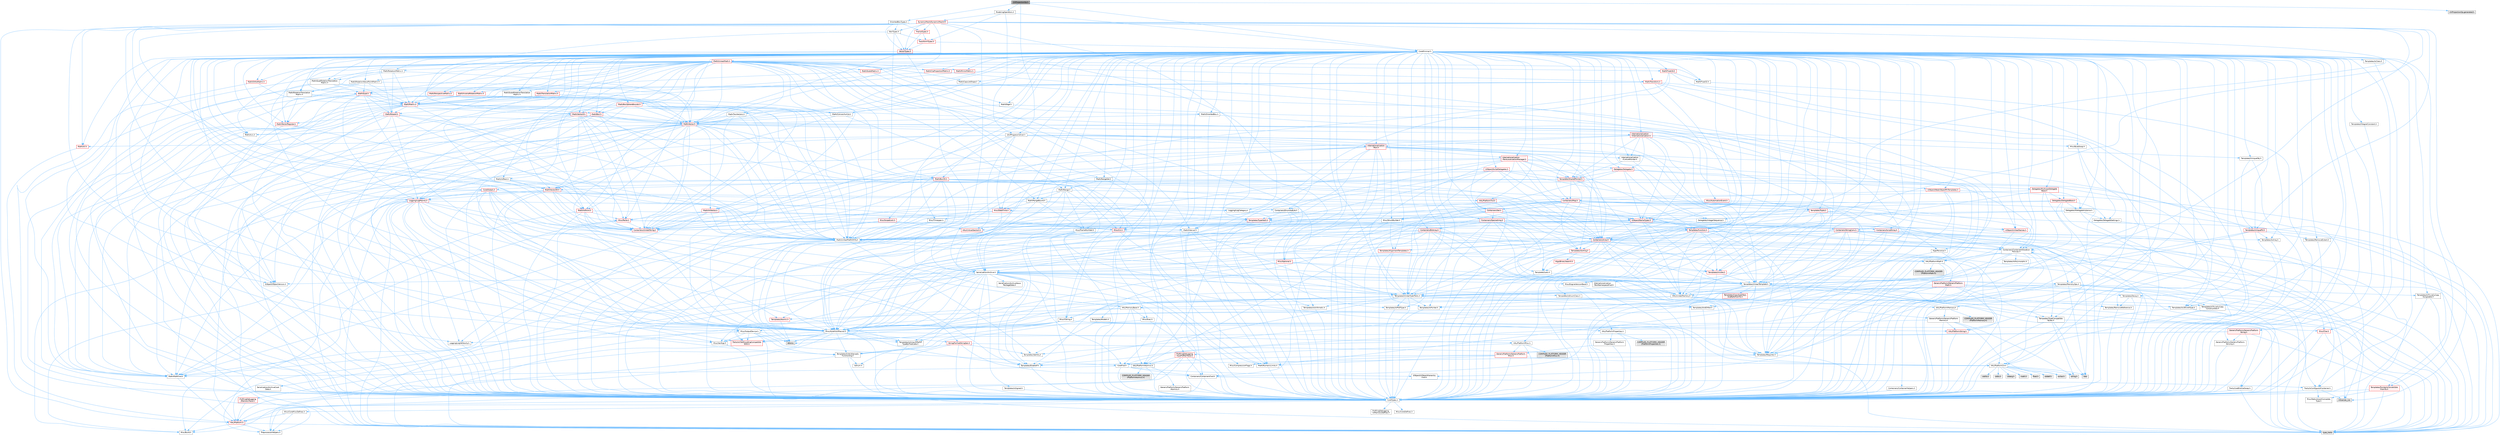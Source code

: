 digraph "UVProjectionOp.h"
{
 // INTERACTIVE_SVG=YES
 // LATEX_PDF_SIZE
  bgcolor="transparent";
  edge [fontname=Helvetica,fontsize=10,labelfontname=Helvetica,labelfontsize=10];
  node [fontname=Helvetica,fontsize=10,shape=box,height=0.2,width=0.4];
  Node1 [id="Node000001",label="UVProjectionOp.h",height=0.2,width=0.4,color="gray40", fillcolor="grey60", style="filled", fontcolor="black",tooltip=" "];
  Node1 -> Node2 [id="edge1_Node000001_Node000002",color="steelblue1",style="solid",tooltip=" "];
  Node2 [id="Node000002",label="CoreMinimal.h",height=0.2,width=0.4,color="grey40", fillcolor="white", style="filled",URL="$d7/d67/CoreMinimal_8h.html",tooltip=" "];
  Node2 -> Node3 [id="edge2_Node000002_Node000003",color="steelblue1",style="solid",tooltip=" "];
  Node3 [id="Node000003",label="CoreTypes.h",height=0.2,width=0.4,color="grey40", fillcolor="white", style="filled",URL="$dc/dec/CoreTypes_8h.html",tooltip=" "];
  Node3 -> Node4 [id="edge3_Node000003_Node000004",color="steelblue1",style="solid",tooltip=" "];
  Node4 [id="Node000004",label="HAL/Platform.h",height=0.2,width=0.4,color="red", fillcolor="#FFF0F0", style="filled",URL="$d9/dd0/Platform_8h.html",tooltip=" "];
  Node4 -> Node5 [id="edge4_Node000004_Node000005",color="steelblue1",style="solid",tooltip=" "];
  Node5 [id="Node000005",label="Misc/Build.h",height=0.2,width=0.4,color="grey40", fillcolor="white", style="filled",URL="$d3/dbb/Build_8h.html",tooltip=" "];
  Node4 -> Node7 [id="edge5_Node000004_Node000007",color="steelblue1",style="solid",tooltip=" "];
  Node7 [id="Node000007",label="type_traits",height=0.2,width=0.4,color="grey60", fillcolor="#E0E0E0", style="filled",tooltip=" "];
  Node4 -> Node8 [id="edge6_Node000004_Node000008",color="steelblue1",style="solid",tooltip=" "];
  Node8 [id="Node000008",label="PreprocessorHelpers.h",height=0.2,width=0.4,color="grey40", fillcolor="white", style="filled",URL="$db/ddb/PreprocessorHelpers_8h.html",tooltip=" "];
  Node3 -> Node14 [id="edge7_Node000003_Node000014",color="steelblue1",style="solid",tooltip=" "];
  Node14 [id="Node000014",label="ProfilingDebugging\l/UMemoryDefines.h",height=0.2,width=0.4,color="grey40", fillcolor="white", style="filled",URL="$d2/da2/UMemoryDefines_8h.html",tooltip=" "];
  Node3 -> Node15 [id="edge8_Node000003_Node000015",color="steelblue1",style="solid",tooltip=" "];
  Node15 [id="Node000015",label="Misc/CoreMiscDefines.h",height=0.2,width=0.4,color="grey40", fillcolor="white", style="filled",URL="$da/d38/CoreMiscDefines_8h.html",tooltip=" "];
  Node15 -> Node4 [id="edge9_Node000015_Node000004",color="steelblue1",style="solid",tooltip=" "];
  Node15 -> Node8 [id="edge10_Node000015_Node000008",color="steelblue1",style="solid",tooltip=" "];
  Node3 -> Node16 [id="edge11_Node000003_Node000016",color="steelblue1",style="solid",tooltip=" "];
  Node16 [id="Node000016",label="Misc/CoreDefines.h",height=0.2,width=0.4,color="grey40", fillcolor="white", style="filled",URL="$d3/dd2/CoreDefines_8h.html",tooltip=" "];
  Node2 -> Node17 [id="edge12_Node000002_Node000017",color="steelblue1",style="solid",tooltip=" "];
  Node17 [id="Node000017",label="CoreFwd.h",height=0.2,width=0.4,color="grey40", fillcolor="white", style="filled",URL="$d1/d1e/CoreFwd_8h.html",tooltip=" "];
  Node17 -> Node3 [id="edge13_Node000017_Node000003",color="steelblue1",style="solid",tooltip=" "];
  Node17 -> Node18 [id="edge14_Node000017_Node000018",color="steelblue1",style="solid",tooltip=" "];
  Node18 [id="Node000018",label="Containers/ContainersFwd.h",height=0.2,width=0.4,color="grey40", fillcolor="white", style="filled",URL="$d4/d0a/ContainersFwd_8h.html",tooltip=" "];
  Node18 -> Node4 [id="edge15_Node000018_Node000004",color="steelblue1",style="solid",tooltip=" "];
  Node18 -> Node3 [id="edge16_Node000018_Node000003",color="steelblue1",style="solid",tooltip=" "];
  Node18 -> Node19 [id="edge17_Node000018_Node000019",color="steelblue1",style="solid",tooltip=" "];
  Node19 [id="Node000019",label="Traits/IsContiguousContainer.h",height=0.2,width=0.4,color="grey40", fillcolor="white", style="filled",URL="$d5/d3c/IsContiguousContainer_8h.html",tooltip=" "];
  Node19 -> Node3 [id="edge18_Node000019_Node000003",color="steelblue1",style="solid",tooltip=" "];
  Node19 -> Node20 [id="edge19_Node000019_Node000020",color="steelblue1",style="solid",tooltip=" "];
  Node20 [id="Node000020",label="Misc/StaticAssertComplete\lType.h",height=0.2,width=0.4,color="grey40", fillcolor="white", style="filled",URL="$d5/d4e/StaticAssertCompleteType_8h.html",tooltip=" "];
  Node19 -> Node21 [id="edge20_Node000019_Node000021",color="steelblue1",style="solid",tooltip=" "];
  Node21 [id="Node000021",label="initializer_list",height=0.2,width=0.4,color="grey60", fillcolor="#E0E0E0", style="filled",tooltip=" "];
  Node17 -> Node22 [id="edge21_Node000017_Node000022",color="steelblue1",style="solid",tooltip=" "];
  Node22 [id="Node000022",label="Math/MathFwd.h",height=0.2,width=0.4,color="grey40", fillcolor="white", style="filled",URL="$d2/d10/MathFwd_8h.html",tooltip=" "];
  Node22 -> Node4 [id="edge22_Node000022_Node000004",color="steelblue1",style="solid",tooltip=" "];
  Node17 -> Node23 [id="edge23_Node000017_Node000023",color="steelblue1",style="solid",tooltip=" "];
  Node23 [id="Node000023",label="UObject/UObjectHierarchy\lFwd.h",height=0.2,width=0.4,color="grey40", fillcolor="white", style="filled",URL="$d3/d13/UObjectHierarchyFwd_8h.html",tooltip=" "];
  Node2 -> Node23 [id="edge24_Node000002_Node000023",color="steelblue1",style="solid",tooltip=" "];
  Node2 -> Node18 [id="edge25_Node000002_Node000018",color="steelblue1",style="solid",tooltip=" "];
  Node2 -> Node24 [id="edge26_Node000002_Node000024",color="steelblue1",style="solid",tooltip=" "];
  Node24 [id="Node000024",label="Misc/VarArgs.h",height=0.2,width=0.4,color="grey40", fillcolor="white", style="filled",URL="$d5/d6f/VarArgs_8h.html",tooltip=" "];
  Node24 -> Node3 [id="edge27_Node000024_Node000003",color="steelblue1",style="solid",tooltip=" "];
  Node2 -> Node25 [id="edge28_Node000002_Node000025",color="steelblue1",style="solid",tooltip=" "];
  Node25 [id="Node000025",label="Logging/LogVerbosity.h",height=0.2,width=0.4,color="grey40", fillcolor="white", style="filled",URL="$d2/d8f/LogVerbosity_8h.html",tooltip=" "];
  Node25 -> Node3 [id="edge29_Node000025_Node000003",color="steelblue1",style="solid",tooltip=" "];
  Node2 -> Node26 [id="edge30_Node000002_Node000026",color="steelblue1",style="solid",tooltip=" "];
  Node26 [id="Node000026",label="Misc/OutputDevice.h",height=0.2,width=0.4,color="grey40", fillcolor="white", style="filled",URL="$d7/d32/OutputDevice_8h.html",tooltip=" "];
  Node26 -> Node17 [id="edge31_Node000026_Node000017",color="steelblue1",style="solid",tooltip=" "];
  Node26 -> Node3 [id="edge32_Node000026_Node000003",color="steelblue1",style="solid",tooltip=" "];
  Node26 -> Node25 [id="edge33_Node000026_Node000025",color="steelblue1",style="solid",tooltip=" "];
  Node26 -> Node24 [id="edge34_Node000026_Node000024",color="steelblue1",style="solid",tooltip=" "];
  Node26 -> Node27 [id="edge35_Node000026_Node000027",color="steelblue1",style="solid",tooltip=" "];
  Node27 [id="Node000027",label="Templates/IsArrayOrRefOf\lTypeByPredicate.h",height=0.2,width=0.4,color="grey40", fillcolor="white", style="filled",URL="$d6/da1/IsArrayOrRefOfTypeByPredicate_8h.html",tooltip=" "];
  Node27 -> Node3 [id="edge36_Node000027_Node000003",color="steelblue1",style="solid",tooltip=" "];
  Node26 -> Node28 [id="edge37_Node000026_Node000028",color="steelblue1",style="solid",tooltip=" "];
  Node28 [id="Node000028",label="Templates/IsValidVariadic\lFunctionArg.h",height=0.2,width=0.4,color="grey40", fillcolor="white", style="filled",URL="$d0/dc8/IsValidVariadicFunctionArg_8h.html",tooltip=" "];
  Node28 -> Node3 [id="edge38_Node000028_Node000003",color="steelblue1",style="solid",tooltip=" "];
  Node28 -> Node29 [id="edge39_Node000028_Node000029",color="steelblue1",style="solid",tooltip=" "];
  Node29 [id="Node000029",label="IsEnum.h",height=0.2,width=0.4,color="grey40", fillcolor="white", style="filled",URL="$d4/de5/IsEnum_8h.html",tooltip=" "];
  Node28 -> Node7 [id="edge40_Node000028_Node000007",color="steelblue1",style="solid",tooltip=" "];
  Node26 -> Node30 [id="edge41_Node000026_Node000030",color="steelblue1",style="solid",tooltip=" "];
  Node30 [id="Node000030",label="Traits/IsCharEncodingCompatible\lWith.h",height=0.2,width=0.4,color="red", fillcolor="#FFF0F0", style="filled",URL="$df/dd1/IsCharEncodingCompatibleWith_8h.html",tooltip=" "];
  Node30 -> Node7 [id="edge42_Node000030_Node000007",color="steelblue1",style="solid",tooltip=" "];
  Node2 -> Node32 [id="edge43_Node000002_Node000032",color="steelblue1",style="solid",tooltip=" "];
  Node32 [id="Node000032",label="HAL/PlatformCrt.h",height=0.2,width=0.4,color="grey40", fillcolor="white", style="filled",URL="$d8/d75/PlatformCrt_8h.html",tooltip=" "];
  Node32 -> Node33 [id="edge44_Node000032_Node000033",color="steelblue1",style="solid",tooltip=" "];
  Node33 [id="Node000033",label="new",height=0.2,width=0.4,color="grey60", fillcolor="#E0E0E0", style="filled",tooltip=" "];
  Node32 -> Node34 [id="edge45_Node000032_Node000034",color="steelblue1",style="solid",tooltip=" "];
  Node34 [id="Node000034",label="wchar.h",height=0.2,width=0.4,color="grey60", fillcolor="#E0E0E0", style="filled",tooltip=" "];
  Node32 -> Node35 [id="edge46_Node000032_Node000035",color="steelblue1",style="solid",tooltip=" "];
  Node35 [id="Node000035",label="stddef.h",height=0.2,width=0.4,color="grey60", fillcolor="#E0E0E0", style="filled",tooltip=" "];
  Node32 -> Node36 [id="edge47_Node000032_Node000036",color="steelblue1",style="solid",tooltip=" "];
  Node36 [id="Node000036",label="stdlib.h",height=0.2,width=0.4,color="grey60", fillcolor="#E0E0E0", style="filled",tooltip=" "];
  Node32 -> Node37 [id="edge48_Node000032_Node000037",color="steelblue1",style="solid",tooltip=" "];
  Node37 [id="Node000037",label="stdio.h",height=0.2,width=0.4,color="grey60", fillcolor="#E0E0E0", style="filled",tooltip=" "];
  Node32 -> Node38 [id="edge49_Node000032_Node000038",color="steelblue1",style="solid",tooltip=" "];
  Node38 [id="Node000038",label="stdarg.h",height=0.2,width=0.4,color="grey60", fillcolor="#E0E0E0", style="filled",tooltip=" "];
  Node32 -> Node39 [id="edge50_Node000032_Node000039",color="steelblue1",style="solid",tooltip=" "];
  Node39 [id="Node000039",label="math.h",height=0.2,width=0.4,color="grey60", fillcolor="#E0E0E0", style="filled",tooltip=" "];
  Node32 -> Node40 [id="edge51_Node000032_Node000040",color="steelblue1",style="solid",tooltip=" "];
  Node40 [id="Node000040",label="float.h",height=0.2,width=0.4,color="grey60", fillcolor="#E0E0E0", style="filled",tooltip=" "];
  Node32 -> Node41 [id="edge52_Node000032_Node000041",color="steelblue1",style="solid",tooltip=" "];
  Node41 [id="Node000041",label="string.h",height=0.2,width=0.4,color="grey60", fillcolor="#E0E0E0", style="filled",tooltip=" "];
  Node2 -> Node42 [id="edge53_Node000002_Node000042",color="steelblue1",style="solid",tooltip=" "];
  Node42 [id="Node000042",label="HAL/PlatformMisc.h",height=0.2,width=0.4,color="grey40", fillcolor="white", style="filled",URL="$d0/df5/PlatformMisc_8h.html",tooltip=" "];
  Node42 -> Node3 [id="edge54_Node000042_Node000003",color="steelblue1",style="solid",tooltip=" "];
  Node42 -> Node43 [id="edge55_Node000042_Node000043",color="steelblue1",style="solid",tooltip=" "];
  Node43 [id="Node000043",label="GenericPlatform/GenericPlatform\lMisc.h",height=0.2,width=0.4,color="red", fillcolor="#FFF0F0", style="filled",URL="$db/d9a/GenericPlatformMisc_8h.html",tooltip=" "];
  Node43 -> Node17 [id="edge56_Node000043_Node000017",color="steelblue1",style="solid",tooltip=" "];
  Node43 -> Node3 [id="edge57_Node000043_Node000003",color="steelblue1",style="solid",tooltip=" "];
  Node43 -> Node32 [id="edge58_Node000043_Node000032",color="steelblue1",style="solid",tooltip=" "];
  Node43 -> Node47 [id="edge59_Node000043_Node000047",color="steelblue1",style="solid",tooltip=" "];
  Node47 [id="Node000047",label="Math/NumericLimits.h",height=0.2,width=0.4,color="grey40", fillcolor="white", style="filled",URL="$df/d1b/NumericLimits_8h.html",tooltip=" "];
  Node47 -> Node3 [id="edge60_Node000047_Node000003",color="steelblue1",style="solid",tooltip=" "];
  Node43 -> Node48 [id="edge61_Node000043_Node000048",color="steelblue1",style="solid",tooltip=" "];
  Node48 [id="Node000048",label="Misc/CompressionFlags.h",height=0.2,width=0.4,color="grey40", fillcolor="white", style="filled",URL="$d9/d76/CompressionFlags_8h.html",tooltip=" "];
  Node42 -> Node52 [id="edge62_Node000042_Node000052",color="steelblue1",style="solid",tooltip=" "];
  Node52 [id="Node000052",label="COMPILED_PLATFORM_HEADER\l(PlatformMisc.h)",height=0.2,width=0.4,color="grey60", fillcolor="#E0E0E0", style="filled",tooltip=" "];
  Node42 -> Node53 [id="edge63_Node000042_Node000053",color="steelblue1",style="solid",tooltip=" "];
  Node53 [id="Node000053",label="ProfilingDebugging\l/CpuProfilerTrace.h",height=0.2,width=0.4,color="red", fillcolor="#FFF0F0", style="filled",URL="$da/dcb/CpuProfilerTrace_8h.html",tooltip=" "];
  Node53 -> Node3 [id="edge64_Node000053_Node000003",color="steelblue1",style="solid",tooltip=" "];
  Node53 -> Node18 [id="edge65_Node000053_Node000018",color="steelblue1",style="solid",tooltip=" "];
  Node53 -> Node54 [id="edge66_Node000053_Node000054",color="steelblue1",style="solid",tooltip=" "];
  Node54 [id="Node000054",label="HAL/PlatformAtomics.h",height=0.2,width=0.4,color="grey40", fillcolor="white", style="filled",URL="$d3/d36/PlatformAtomics_8h.html",tooltip=" "];
  Node54 -> Node3 [id="edge67_Node000054_Node000003",color="steelblue1",style="solid",tooltip=" "];
  Node54 -> Node55 [id="edge68_Node000054_Node000055",color="steelblue1",style="solid",tooltip=" "];
  Node55 [id="Node000055",label="GenericPlatform/GenericPlatform\lAtomics.h",height=0.2,width=0.4,color="grey40", fillcolor="white", style="filled",URL="$da/d72/GenericPlatformAtomics_8h.html",tooltip=" "];
  Node55 -> Node3 [id="edge69_Node000055_Node000003",color="steelblue1",style="solid",tooltip=" "];
  Node54 -> Node56 [id="edge70_Node000054_Node000056",color="steelblue1",style="solid",tooltip=" "];
  Node56 [id="Node000056",label="COMPILED_PLATFORM_HEADER\l(PlatformAtomics.h)",height=0.2,width=0.4,color="grey60", fillcolor="#E0E0E0", style="filled",tooltip=" "];
  Node53 -> Node8 [id="edge71_Node000053_Node000008",color="steelblue1",style="solid",tooltip=" "];
  Node53 -> Node5 [id="edge72_Node000053_Node000005",color="steelblue1",style="solid",tooltip=" "];
  Node2 -> Node61 [id="edge73_Node000002_Node000061",color="steelblue1",style="solid",tooltip=" "];
  Node61 [id="Node000061",label="Misc/AssertionMacros.h",height=0.2,width=0.4,color="grey40", fillcolor="white", style="filled",URL="$d0/dfa/AssertionMacros_8h.html",tooltip=" "];
  Node61 -> Node3 [id="edge74_Node000061_Node000003",color="steelblue1",style="solid",tooltip=" "];
  Node61 -> Node4 [id="edge75_Node000061_Node000004",color="steelblue1",style="solid",tooltip=" "];
  Node61 -> Node42 [id="edge76_Node000061_Node000042",color="steelblue1",style="solid",tooltip=" "];
  Node61 -> Node8 [id="edge77_Node000061_Node000008",color="steelblue1",style="solid",tooltip=" "];
  Node61 -> Node62 [id="edge78_Node000061_Node000062",color="steelblue1",style="solid",tooltip=" "];
  Node62 [id="Node000062",label="Templates/EnableIf.h",height=0.2,width=0.4,color="grey40", fillcolor="white", style="filled",URL="$d7/d60/EnableIf_8h.html",tooltip=" "];
  Node62 -> Node3 [id="edge79_Node000062_Node000003",color="steelblue1",style="solid",tooltip=" "];
  Node61 -> Node27 [id="edge80_Node000061_Node000027",color="steelblue1",style="solid",tooltip=" "];
  Node61 -> Node28 [id="edge81_Node000061_Node000028",color="steelblue1",style="solid",tooltip=" "];
  Node61 -> Node30 [id="edge82_Node000061_Node000030",color="steelblue1",style="solid",tooltip=" "];
  Node61 -> Node24 [id="edge83_Node000061_Node000024",color="steelblue1",style="solid",tooltip=" "];
  Node61 -> Node63 [id="edge84_Node000061_Node000063",color="steelblue1",style="solid",tooltip=" "];
  Node63 [id="Node000063",label="String/FormatStringSan.h",height=0.2,width=0.4,color="red", fillcolor="#FFF0F0", style="filled",URL="$d3/d8b/FormatStringSan_8h.html",tooltip=" "];
  Node63 -> Node7 [id="edge85_Node000063_Node000007",color="steelblue1",style="solid",tooltip=" "];
  Node63 -> Node3 [id="edge86_Node000063_Node000003",color="steelblue1",style="solid",tooltip=" "];
  Node63 -> Node64 [id="edge87_Node000063_Node000064",color="steelblue1",style="solid",tooltip=" "];
  Node64 [id="Node000064",label="Templates/Requires.h",height=0.2,width=0.4,color="grey40", fillcolor="white", style="filled",URL="$dc/d96/Requires_8h.html",tooltip=" "];
  Node64 -> Node62 [id="edge88_Node000064_Node000062",color="steelblue1",style="solid",tooltip=" "];
  Node64 -> Node7 [id="edge89_Node000064_Node000007",color="steelblue1",style="solid",tooltip=" "];
  Node63 -> Node65 [id="edge90_Node000063_Node000065",color="steelblue1",style="solid",tooltip=" "];
  Node65 [id="Node000065",label="Templates/Identity.h",height=0.2,width=0.4,color="grey40", fillcolor="white", style="filled",URL="$d0/dd5/Identity_8h.html",tooltip=" "];
  Node63 -> Node28 [id="edge91_Node000063_Node000028",color="steelblue1",style="solid",tooltip=" "];
  Node63 -> Node18 [id="edge92_Node000063_Node000018",color="steelblue1",style="solid",tooltip=" "];
  Node61 -> Node69 [id="edge93_Node000061_Node000069",color="steelblue1",style="solid",tooltip=" "];
  Node69 [id="Node000069",label="atomic",height=0.2,width=0.4,color="grey60", fillcolor="#E0E0E0", style="filled",tooltip=" "];
  Node2 -> Node70 [id="edge94_Node000002_Node000070",color="steelblue1",style="solid",tooltip=" "];
  Node70 [id="Node000070",label="Templates/IsPointer.h",height=0.2,width=0.4,color="grey40", fillcolor="white", style="filled",URL="$d7/d05/IsPointer_8h.html",tooltip=" "];
  Node70 -> Node3 [id="edge95_Node000070_Node000003",color="steelblue1",style="solid",tooltip=" "];
  Node2 -> Node71 [id="edge96_Node000002_Node000071",color="steelblue1",style="solid",tooltip=" "];
  Node71 [id="Node000071",label="HAL/PlatformMemory.h",height=0.2,width=0.4,color="grey40", fillcolor="white", style="filled",URL="$de/d68/PlatformMemory_8h.html",tooltip=" "];
  Node71 -> Node3 [id="edge97_Node000071_Node000003",color="steelblue1",style="solid",tooltip=" "];
  Node71 -> Node72 [id="edge98_Node000071_Node000072",color="steelblue1",style="solid",tooltip=" "];
  Node72 [id="Node000072",label="GenericPlatform/GenericPlatform\lMemory.h",height=0.2,width=0.4,color="grey40", fillcolor="white", style="filled",URL="$dd/d22/GenericPlatformMemory_8h.html",tooltip=" "];
  Node72 -> Node17 [id="edge99_Node000072_Node000017",color="steelblue1",style="solid",tooltip=" "];
  Node72 -> Node3 [id="edge100_Node000072_Node000003",color="steelblue1",style="solid",tooltip=" "];
  Node72 -> Node73 [id="edge101_Node000072_Node000073",color="steelblue1",style="solid",tooltip=" "];
  Node73 [id="Node000073",label="HAL/PlatformString.h",height=0.2,width=0.4,color="red", fillcolor="#FFF0F0", style="filled",URL="$db/db5/PlatformString_8h.html",tooltip=" "];
  Node73 -> Node3 [id="edge102_Node000073_Node000003",color="steelblue1",style="solid",tooltip=" "];
  Node72 -> Node41 [id="edge103_Node000072_Node000041",color="steelblue1",style="solid",tooltip=" "];
  Node72 -> Node34 [id="edge104_Node000072_Node000034",color="steelblue1",style="solid",tooltip=" "];
  Node71 -> Node75 [id="edge105_Node000071_Node000075",color="steelblue1",style="solid",tooltip=" "];
  Node75 [id="Node000075",label="COMPILED_PLATFORM_HEADER\l(PlatformMemory.h)",height=0.2,width=0.4,color="grey60", fillcolor="#E0E0E0", style="filled",tooltip=" "];
  Node2 -> Node54 [id="edge106_Node000002_Node000054",color="steelblue1",style="solid",tooltip=" "];
  Node2 -> Node76 [id="edge107_Node000002_Node000076",color="steelblue1",style="solid",tooltip=" "];
  Node76 [id="Node000076",label="Misc/Exec.h",height=0.2,width=0.4,color="grey40", fillcolor="white", style="filled",URL="$de/ddb/Exec_8h.html",tooltip=" "];
  Node76 -> Node3 [id="edge108_Node000076_Node000003",color="steelblue1",style="solid",tooltip=" "];
  Node76 -> Node61 [id="edge109_Node000076_Node000061",color="steelblue1",style="solid",tooltip=" "];
  Node2 -> Node77 [id="edge110_Node000002_Node000077",color="steelblue1",style="solid",tooltip=" "];
  Node77 [id="Node000077",label="HAL/MemoryBase.h",height=0.2,width=0.4,color="grey40", fillcolor="white", style="filled",URL="$d6/d9f/MemoryBase_8h.html",tooltip=" "];
  Node77 -> Node3 [id="edge111_Node000077_Node000003",color="steelblue1",style="solid",tooltip=" "];
  Node77 -> Node54 [id="edge112_Node000077_Node000054",color="steelblue1",style="solid",tooltip=" "];
  Node77 -> Node32 [id="edge113_Node000077_Node000032",color="steelblue1",style="solid",tooltip=" "];
  Node77 -> Node76 [id="edge114_Node000077_Node000076",color="steelblue1",style="solid",tooltip=" "];
  Node77 -> Node26 [id="edge115_Node000077_Node000026",color="steelblue1",style="solid",tooltip=" "];
  Node77 -> Node78 [id="edge116_Node000077_Node000078",color="steelblue1",style="solid",tooltip=" "];
  Node78 [id="Node000078",label="Templates/Atomic.h",height=0.2,width=0.4,color="red", fillcolor="#FFF0F0", style="filled",URL="$d3/d91/Atomic_8h.html",tooltip=" "];
  Node78 -> Node69 [id="edge117_Node000078_Node000069",color="steelblue1",style="solid",tooltip=" "];
  Node2 -> Node87 [id="edge118_Node000002_Node000087",color="steelblue1",style="solid",tooltip=" "];
  Node87 [id="Node000087",label="HAL/UnrealMemory.h",height=0.2,width=0.4,color="grey40", fillcolor="white", style="filled",URL="$d9/d96/UnrealMemory_8h.html",tooltip=" "];
  Node87 -> Node3 [id="edge119_Node000087_Node000003",color="steelblue1",style="solid",tooltip=" "];
  Node87 -> Node72 [id="edge120_Node000087_Node000072",color="steelblue1",style="solid",tooltip=" "];
  Node87 -> Node77 [id="edge121_Node000087_Node000077",color="steelblue1",style="solid",tooltip=" "];
  Node87 -> Node71 [id="edge122_Node000087_Node000071",color="steelblue1",style="solid",tooltip=" "];
  Node87 -> Node88 [id="edge123_Node000087_Node000088",color="steelblue1",style="solid",tooltip=" "];
  Node88 [id="Node000088",label="ProfilingDebugging\l/MemoryTrace.h",height=0.2,width=0.4,color="red", fillcolor="#FFF0F0", style="filled",URL="$da/dd7/MemoryTrace_8h.html",tooltip=" "];
  Node88 -> Node4 [id="edge124_Node000088_Node000004",color="steelblue1",style="solid",tooltip=" "];
  Node87 -> Node70 [id="edge125_Node000087_Node000070",color="steelblue1",style="solid",tooltip=" "];
  Node2 -> Node89 [id="edge126_Node000002_Node000089",color="steelblue1",style="solid",tooltip=" "];
  Node89 [id="Node000089",label="Templates/IsArithmetic.h",height=0.2,width=0.4,color="grey40", fillcolor="white", style="filled",URL="$d2/d5d/IsArithmetic_8h.html",tooltip=" "];
  Node89 -> Node3 [id="edge127_Node000089_Node000003",color="steelblue1",style="solid",tooltip=" "];
  Node2 -> Node83 [id="edge128_Node000002_Node000083",color="steelblue1",style="solid",tooltip=" "];
  Node83 [id="Node000083",label="Templates/AndOrNot.h",height=0.2,width=0.4,color="grey40", fillcolor="white", style="filled",URL="$db/d0a/AndOrNot_8h.html",tooltip=" "];
  Node83 -> Node3 [id="edge129_Node000083_Node000003",color="steelblue1",style="solid",tooltip=" "];
  Node2 -> Node90 [id="edge130_Node000002_Node000090",color="steelblue1",style="solid",tooltip=" "];
  Node90 [id="Node000090",label="Templates/IsPODType.h",height=0.2,width=0.4,color="grey40", fillcolor="white", style="filled",URL="$d7/db1/IsPODType_8h.html",tooltip=" "];
  Node90 -> Node3 [id="edge131_Node000090_Node000003",color="steelblue1",style="solid",tooltip=" "];
  Node2 -> Node91 [id="edge132_Node000002_Node000091",color="steelblue1",style="solid",tooltip=" "];
  Node91 [id="Node000091",label="Templates/IsUECoreType.h",height=0.2,width=0.4,color="grey40", fillcolor="white", style="filled",URL="$d1/db8/IsUECoreType_8h.html",tooltip=" "];
  Node91 -> Node3 [id="edge133_Node000091_Node000003",color="steelblue1",style="solid",tooltip=" "];
  Node91 -> Node7 [id="edge134_Node000091_Node000007",color="steelblue1",style="solid",tooltip=" "];
  Node2 -> Node84 [id="edge135_Node000002_Node000084",color="steelblue1",style="solid",tooltip=" "];
  Node84 [id="Node000084",label="Templates/IsTriviallyCopy\lConstructible.h",height=0.2,width=0.4,color="grey40", fillcolor="white", style="filled",URL="$d3/d78/IsTriviallyCopyConstructible_8h.html",tooltip=" "];
  Node84 -> Node3 [id="edge136_Node000084_Node000003",color="steelblue1",style="solid",tooltip=" "];
  Node84 -> Node7 [id="edge137_Node000084_Node000007",color="steelblue1",style="solid",tooltip=" "];
  Node2 -> Node92 [id="edge138_Node000002_Node000092",color="steelblue1",style="solid",tooltip=" "];
  Node92 [id="Node000092",label="Templates/UnrealTypeTraits.h",height=0.2,width=0.4,color="grey40", fillcolor="white", style="filled",URL="$d2/d2d/UnrealTypeTraits_8h.html",tooltip=" "];
  Node92 -> Node3 [id="edge139_Node000092_Node000003",color="steelblue1",style="solid",tooltip=" "];
  Node92 -> Node70 [id="edge140_Node000092_Node000070",color="steelblue1",style="solid",tooltip=" "];
  Node92 -> Node61 [id="edge141_Node000092_Node000061",color="steelblue1",style="solid",tooltip=" "];
  Node92 -> Node83 [id="edge142_Node000092_Node000083",color="steelblue1",style="solid",tooltip=" "];
  Node92 -> Node62 [id="edge143_Node000092_Node000062",color="steelblue1",style="solid",tooltip=" "];
  Node92 -> Node89 [id="edge144_Node000092_Node000089",color="steelblue1",style="solid",tooltip=" "];
  Node92 -> Node29 [id="edge145_Node000092_Node000029",color="steelblue1",style="solid",tooltip=" "];
  Node92 -> Node93 [id="edge146_Node000092_Node000093",color="steelblue1",style="solid",tooltip=" "];
  Node93 [id="Node000093",label="Templates/Models.h",height=0.2,width=0.4,color="grey40", fillcolor="white", style="filled",URL="$d3/d0c/Models_8h.html",tooltip=" "];
  Node93 -> Node65 [id="edge147_Node000093_Node000065",color="steelblue1",style="solid",tooltip=" "];
  Node92 -> Node90 [id="edge148_Node000092_Node000090",color="steelblue1",style="solid",tooltip=" "];
  Node92 -> Node91 [id="edge149_Node000092_Node000091",color="steelblue1",style="solid",tooltip=" "];
  Node92 -> Node84 [id="edge150_Node000092_Node000084",color="steelblue1",style="solid",tooltip=" "];
  Node2 -> Node62 [id="edge151_Node000002_Node000062",color="steelblue1",style="solid",tooltip=" "];
  Node2 -> Node94 [id="edge152_Node000002_Node000094",color="steelblue1",style="solid",tooltip=" "];
  Node94 [id="Node000094",label="Templates/RemoveReference.h",height=0.2,width=0.4,color="grey40", fillcolor="white", style="filled",URL="$da/dbe/RemoveReference_8h.html",tooltip=" "];
  Node94 -> Node3 [id="edge153_Node000094_Node000003",color="steelblue1",style="solid",tooltip=" "];
  Node2 -> Node95 [id="edge154_Node000002_Node000095",color="steelblue1",style="solid",tooltip=" "];
  Node95 [id="Node000095",label="Templates/IntegralConstant.h",height=0.2,width=0.4,color="grey40", fillcolor="white", style="filled",URL="$db/d1b/IntegralConstant_8h.html",tooltip=" "];
  Node95 -> Node3 [id="edge155_Node000095_Node000003",color="steelblue1",style="solid",tooltip=" "];
  Node2 -> Node96 [id="edge156_Node000002_Node000096",color="steelblue1",style="solid",tooltip=" "];
  Node96 [id="Node000096",label="Templates/IsClass.h",height=0.2,width=0.4,color="grey40", fillcolor="white", style="filled",URL="$db/dcb/IsClass_8h.html",tooltip=" "];
  Node96 -> Node3 [id="edge157_Node000096_Node000003",color="steelblue1",style="solid",tooltip=" "];
  Node2 -> Node97 [id="edge158_Node000002_Node000097",color="steelblue1",style="solid",tooltip=" "];
  Node97 [id="Node000097",label="Templates/TypeCompatible\lBytes.h",height=0.2,width=0.4,color="grey40", fillcolor="white", style="filled",URL="$df/d0a/TypeCompatibleBytes_8h.html",tooltip=" "];
  Node97 -> Node3 [id="edge159_Node000097_Node000003",color="steelblue1",style="solid",tooltip=" "];
  Node97 -> Node41 [id="edge160_Node000097_Node000041",color="steelblue1",style="solid",tooltip=" "];
  Node97 -> Node33 [id="edge161_Node000097_Node000033",color="steelblue1",style="solid",tooltip=" "];
  Node97 -> Node7 [id="edge162_Node000097_Node000007",color="steelblue1",style="solid",tooltip=" "];
  Node2 -> Node19 [id="edge163_Node000002_Node000019",color="steelblue1",style="solid",tooltip=" "];
  Node2 -> Node98 [id="edge164_Node000002_Node000098",color="steelblue1",style="solid",tooltip=" "];
  Node98 [id="Node000098",label="Templates/UnrealTemplate.h",height=0.2,width=0.4,color="grey40", fillcolor="white", style="filled",URL="$d4/d24/UnrealTemplate_8h.html",tooltip=" "];
  Node98 -> Node3 [id="edge165_Node000098_Node000003",color="steelblue1",style="solid",tooltip=" "];
  Node98 -> Node70 [id="edge166_Node000098_Node000070",color="steelblue1",style="solid",tooltip=" "];
  Node98 -> Node87 [id="edge167_Node000098_Node000087",color="steelblue1",style="solid",tooltip=" "];
  Node98 -> Node99 [id="edge168_Node000098_Node000099",color="steelblue1",style="solid",tooltip=" "];
  Node99 [id="Node000099",label="Templates/CopyQualifiers\lAndRefsFromTo.h",height=0.2,width=0.4,color="red", fillcolor="#FFF0F0", style="filled",URL="$d3/db3/CopyQualifiersAndRefsFromTo_8h.html",tooltip=" "];
  Node98 -> Node92 [id="edge169_Node000098_Node000092",color="steelblue1",style="solid",tooltip=" "];
  Node98 -> Node94 [id="edge170_Node000098_Node000094",color="steelblue1",style="solid",tooltip=" "];
  Node98 -> Node64 [id="edge171_Node000098_Node000064",color="steelblue1",style="solid",tooltip=" "];
  Node98 -> Node97 [id="edge172_Node000098_Node000097",color="steelblue1",style="solid",tooltip=" "];
  Node98 -> Node65 [id="edge173_Node000098_Node000065",color="steelblue1",style="solid",tooltip=" "];
  Node98 -> Node19 [id="edge174_Node000098_Node000019",color="steelblue1",style="solid",tooltip=" "];
  Node98 -> Node101 [id="edge175_Node000098_Node000101",color="steelblue1",style="solid",tooltip=" "];
  Node101 [id="Node000101",label="Traits/UseBitwiseSwap.h",height=0.2,width=0.4,color="grey40", fillcolor="white", style="filled",URL="$db/df3/UseBitwiseSwap_8h.html",tooltip=" "];
  Node101 -> Node3 [id="edge176_Node000101_Node000003",color="steelblue1",style="solid",tooltip=" "];
  Node101 -> Node7 [id="edge177_Node000101_Node000007",color="steelblue1",style="solid",tooltip=" "];
  Node98 -> Node7 [id="edge178_Node000098_Node000007",color="steelblue1",style="solid",tooltip=" "];
  Node2 -> Node47 [id="edge179_Node000002_Node000047",color="steelblue1",style="solid",tooltip=" "];
  Node2 -> Node102 [id="edge180_Node000002_Node000102",color="steelblue1",style="solid",tooltip=" "];
  Node102 [id="Node000102",label="HAL/PlatformMath.h",height=0.2,width=0.4,color="grey40", fillcolor="white", style="filled",URL="$dc/d53/PlatformMath_8h.html",tooltip=" "];
  Node102 -> Node3 [id="edge181_Node000102_Node000003",color="steelblue1",style="solid",tooltip=" "];
  Node102 -> Node103 [id="edge182_Node000102_Node000103",color="steelblue1",style="solid",tooltip=" "];
  Node103 [id="Node000103",label="GenericPlatform/GenericPlatform\lMath.h",height=0.2,width=0.4,color="red", fillcolor="#FFF0F0", style="filled",URL="$d5/d79/GenericPlatformMath_8h.html",tooltip=" "];
  Node103 -> Node3 [id="edge183_Node000103_Node000003",color="steelblue1",style="solid",tooltip=" "];
  Node103 -> Node18 [id="edge184_Node000103_Node000018",color="steelblue1",style="solid",tooltip=" "];
  Node103 -> Node32 [id="edge185_Node000103_Node000032",color="steelblue1",style="solid",tooltip=" "];
  Node103 -> Node83 [id="edge186_Node000103_Node000083",color="steelblue1",style="solid",tooltip=" "];
  Node103 -> Node104 [id="edge187_Node000103_Node000104",color="steelblue1",style="solid",tooltip=" "];
  Node104 [id="Node000104",label="Templates/Decay.h",height=0.2,width=0.4,color="grey40", fillcolor="white", style="filled",URL="$dd/d0f/Decay_8h.html",tooltip=" "];
  Node104 -> Node3 [id="edge188_Node000104_Node000003",color="steelblue1",style="solid",tooltip=" "];
  Node104 -> Node94 [id="edge189_Node000104_Node000094",color="steelblue1",style="solid",tooltip=" "];
  Node104 -> Node7 [id="edge190_Node000104_Node000007",color="steelblue1",style="solid",tooltip=" "];
  Node103 -> Node92 [id="edge191_Node000103_Node000092",color="steelblue1",style="solid",tooltip=" "];
  Node103 -> Node64 [id="edge192_Node000103_Node000064",color="steelblue1",style="solid",tooltip=" "];
  Node103 -> Node97 [id="edge193_Node000103_Node000097",color="steelblue1",style="solid",tooltip=" "];
  Node103 -> Node7 [id="edge194_Node000103_Node000007",color="steelblue1",style="solid",tooltip=" "];
  Node102 -> Node109 [id="edge195_Node000102_Node000109",color="steelblue1",style="solid",tooltip=" "];
  Node109 [id="Node000109",label="COMPILED_PLATFORM_HEADER\l(PlatformMath.h)",height=0.2,width=0.4,color="grey60", fillcolor="#E0E0E0", style="filled",tooltip=" "];
  Node2 -> Node85 [id="edge196_Node000002_Node000085",color="steelblue1",style="solid",tooltip=" "];
  Node85 [id="Node000085",label="Templates/IsTriviallyCopy\lAssignable.h",height=0.2,width=0.4,color="grey40", fillcolor="white", style="filled",URL="$d2/df2/IsTriviallyCopyAssignable_8h.html",tooltip=" "];
  Node85 -> Node3 [id="edge197_Node000085_Node000003",color="steelblue1",style="solid",tooltip=" "];
  Node85 -> Node7 [id="edge198_Node000085_Node000007",color="steelblue1",style="solid",tooltip=" "];
  Node2 -> Node110 [id="edge199_Node000002_Node000110",color="steelblue1",style="solid",tooltip=" "];
  Node110 [id="Node000110",label="Templates/MemoryOps.h",height=0.2,width=0.4,color="grey40", fillcolor="white", style="filled",URL="$db/dea/MemoryOps_8h.html",tooltip=" "];
  Node110 -> Node3 [id="edge200_Node000110_Node000003",color="steelblue1",style="solid",tooltip=" "];
  Node110 -> Node87 [id="edge201_Node000110_Node000087",color="steelblue1",style="solid",tooltip=" "];
  Node110 -> Node85 [id="edge202_Node000110_Node000085",color="steelblue1",style="solid",tooltip=" "];
  Node110 -> Node84 [id="edge203_Node000110_Node000084",color="steelblue1",style="solid",tooltip=" "];
  Node110 -> Node64 [id="edge204_Node000110_Node000064",color="steelblue1",style="solid",tooltip=" "];
  Node110 -> Node92 [id="edge205_Node000110_Node000092",color="steelblue1",style="solid",tooltip=" "];
  Node110 -> Node101 [id="edge206_Node000110_Node000101",color="steelblue1",style="solid",tooltip=" "];
  Node110 -> Node33 [id="edge207_Node000110_Node000033",color="steelblue1",style="solid",tooltip=" "];
  Node110 -> Node7 [id="edge208_Node000110_Node000007",color="steelblue1",style="solid",tooltip=" "];
  Node2 -> Node111 [id="edge209_Node000002_Node000111",color="steelblue1",style="solid",tooltip=" "];
  Node111 [id="Node000111",label="Containers/ContainerAllocation\lPolicies.h",height=0.2,width=0.4,color="grey40", fillcolor="white", style="filled",URL="$d7/dff/ContainerAllocationPolicies_8h.html",tooltip=" "];
  Node111 -> Node3 [id="edge210_Node000111_Node000003",color="steelblue1",style="solid",tooltip=" "];
  Node111 -> Node112 [id="edge211_Node000111_Node000112",color="steelblue1",style="solid",tooltip=" "];
  Node112 [id="Node000112",label="Containers/ContainerHelpers.h",height=0.2,width=0.4,color="grey40", fillcolor="white", style="filled",URL="$d7/d33/ContainerHelpers_8h.html",tooltip=" "];
  Node112 -> Node3 [id="edge212_Node000112_Node000003",color="steelblue1",style="solid",tooltip=" "];
  Node111 -> Node111 [id="edge213_Node000111_Node000111",color="steelblue1",style="solid",tooltip=" "];
  Node111 -> Node102 [id="edge214_Node000111_Node000102",color="steelblue1",style="solid",tooltip=" "];
  Node111 -> Node87 [id="edge215_Node000111_Node000087",color="steelblue1",style="solid",tooltip=" "];
  Node111 -> Node47 [id="edge216_Node000111_Node000047",color="steelblue1",style="solid",tooltip=" "];
  Node111 -> Node61 [id="edge217_Node000111_Node000061",color="steelblue1",style="solid",tooltip=" "];
  Node111 -> Node113 [id="edge218_Node000111_Node000113",color="steelblue1",style="solid",tooltip=" "];
  Node113 [id="Node000113",label="Templates/IsPolymorphic.h",height=0.2,width=0.4,color="grey40", fillcolor="white", style="filled",URL="$dc/d20/IsPolymorphic_8h.html",tooltip=" "];
  Node111 -> Node110 [id="edge219_Node000111_Node000110",color="steelblue1",style="solid",tooltip=" "];
  Node111 -> Node97 [id="edge220_Node000111_Node000097",color="steelblue1",style="solid",tooltip=" "];
  Node111 -> Node7 [id="edge221_Node000111_Node000007",color="steelblue1",style="solid",tooltip=" "];
  Node2 -> Node114 [id="edge222_Node000002_Node000114",color="steelblue1",style="solid",tooltip=" "];
  Node114 [id="Node000114",label="Templates/IsEnumClass.h",height=0.2,width=0.4,color="grey40", fillcolor="white", style="filled",URL="$d7/d15/IsEnumClass_8h.html",tooltip=" "];
  Node114 -> Node3 [id="edge223_Node000114_Node000003",color="steelblue1",style="solid",tooltip=" "];
  Node114 -> Node83 [id="edge224_Node000114_Node000083",color="steelblue1",style="solid",tooltip=" "];
  Node2 -> Node115 [id="edge225_Node000002_Node000115",color="steelblue1",style="solid",tooltip=" "];
  Node115 [id="Node000115",label="HAL/PlatformProperties.h",height=0.2,width=0.4,color="grey40", fillcolor="white", style="filled",URL="$d9/db0/PlatformProperties_8h.html",tooltip=" "];
  Node115 -> Node3 [id="edge226_Node000115_Node000003",color="steelblue1",style="solid",tooltip=" "];
  Node115 -> Node116 [id="edge227_Node000115_Node000116",color="steelblue1",style="solid",tooltip=" "];
  Node116 [id="Node000116",label="GenericPlatform/GenericPlatform\lProperties.h",height=0.2,width=0.4,color="grey40", fillcolor="white", style="filled",URL="$d2/dcd/GenericPlatformProperties_8h.html",tooltip=" "];
  Node116 -> Node3 [id="edge228_Node000116_Node000003",color="steelblue1",style="solid",tooltip=" "];
  Node116 -> Node43 [id="edge229_Node000116_Node000043",color="steelblue1",style="solid",tooltip=" "];
  Node115 -> Node117 [id="edge230_Node000115_Node000117",color="steelblue1",style="solid",tooltip=" "];
  Node117 [id="Node000117",label="COMPILED_PLATFORM_HEADER\l(PlatformProperties.h)",height=0.2,width=0.4,color="grey60", fillcolor="#E0E0E0", style="filled",tooltip=" "];
  Node2 -> Node118 [id="edge231_Node000002_Node000118",color="steelblue1",style="solid",tooltip=" "];
  Node118 [id="Node000118",label="Misc/EngineVersionBase.h",height=0.2,width=0.4,color="grey40", fillcolor="white", style="filled",URL="$d5/d2b/EngineVersionBase_8h.html",tooltip=" "];
  Node118 -> Node3 [id="edge232_Node000118_Node000003",color="steelblue1",style="solid",tooltip=" "];
  Node2 -> Node119 [id="edge233_Node000002_Node000119",color="steelblue1",style="solid",tooltip=" "];
  Node119 [id="Node000119",label="Internationalization\l/TextNamespaceFwd.h",height=0.2,width=0.4,color="grey40", fillcolor="white", style="filled",URL="$d8/d97/TextNamespaceFwd_8h.html",tooltip=" "];
  Node119 -> Node3 [id="edge234_Node000119_Node000003",color="steelblue1",style="solid",tooltip=" "];
  Node2 -> Node120 [id="edge235_Node000002_Node000120",color="steelblue1",style="solid",tooltip=" "];
  Node120 [id="Node000120",label="Serialization/Archive.h",height=0.2,width=0.4,color="grey40", fillcolor="white", style="filled",URL="$d7/d3b/Archive_8h.html",tooltip=" "];
  Node120 -> Node17 [id="edge236_Node000120_Node000017",color="steelblue1",style="solid",tooltip=" "];
  Node120 -> Node3 [id="edge237_Node000120_Node000003",color="steelblue1",style="solid",tooltip=" "];
  Node120 -> Node115 [id="edge238_Node000120_Node000115",color="steelblue1",style="solid",tooltip=" "];
  Node120 -> Node119 [id="edge239_Node000120_Node000119",color="steelblue1",style="solid",tooltip=" "];
  Node120 -> Node22 [id="edge240_Node000120_Node000022",color="steelblue1",style="solid",tooltip=" "];
  Node120 -> Node61 [id="edge241_Node000120_Node000061",color="steelblue1",style="solid",tooltip=" "];
  Node120 -> Node5 [id="edge242_Node000120_Node000005",color="steelblue1",style="solid",tooltip=" "];
  Node120 -> Node48 [id="edge243_Node000120_Node000048",color="steelblue1",style="solid",tooltip=" "];
  Node120 -> Node118 [id="edge244_Node000120_Node000118",color="steelblue1",style="solid",tooltip=" "];
  Node120 -> Node24 [id="edge245_Node000120_Node000024",color="steelblue1",style="solid",tooltip=" "];
  Node120 -> Node121 [id="edge246_Node000120_Node000121",color="steelblue1",style="solid",tooltip=" "];
  Node121 [id="Node000121",label="Serialization/ArchiveCook\lData.h",height=0.2,width=0.4,color="grey40", fillcolor="white", style="filled",URL="$dc/db6/ArchiveCookData_8h.html",tooltip=" "];
  Node121 -> Node4 [id="edge247_Node000121_Node000004",color="steelblue1",style="solid",tooltip=" "];
  Node120 -> Node122 [id="edge248_Node000120_Node000122",color="steelblue1",style="solid",tooltip=" "];
  Node122 [id="Node000122",label="Serialization/ArchiveSave\lPackageData.h",height=0.2,width=0.4,color="grey40", fillcolor="white", style="filled",URL="$d1/d37/ArchiveSavePackageData_8h.html",tooltip=" "];
  Node120 -> Node62 [id="edge249_Node000120_Node000062",color="steelblue1",style="solid",tooltip=" "];
  Node120 -> Node27 [id="edge250_Node000120_Node000027",color="steelblue1",style="solid",tooltip=" "];
  Node120 -> Node114 [id="edge251_Node000120_Node000114",color="steelblue1",style="solid",tooltip=" "];
  Node120 -> Node107 [id="edge252_Node000120_Node000107",color="steelblue1",style="solid",tooltip=" "];
  Node107 [id="Node000107",label="Templates/IsSigned.h",height=0.2,width=0.4,color="grey40", fillcolor="white", style="filled",URL="$d8/dd8/IsSigned_8h.html",tooltip=" "];
  Node107 -> Node3 [id="edge253_Node000107_Node000003",color="steelblue1",style="solid",tooltip=" "];
  Node120 -> Node28 [id="edge254_Node000120_Node000028",color="steelblue1",style="solid",tooltip=" "];
  Node120 -> Node98 [id="edge255_Node000120_Node000098",color="steelblue1",style="solid",tooltip=" "];
  Node120 -> Node30 [id="edge256_Node000120_Node000030",color="steelblue1",style="solid",tooltip=" "];
  Node120 -> Node123 [id="edge257_Node000120_Node000123",color="steelblue1",style="solid",tooltip=" "];
  Node123 [id="Node000123",label="UObject/ObjectVersion.h",height=0.2,width=0.4,color="grey40", fillcolor="white", style="filled",URL="$da/d63/ObjectVersion_8h.html",tooltip=" "];
  Node123 -> Node3 [id="edge258_Node000123_Node000003",color="steelblue1",style="solid",tooltip=" "];
  Node2 -> Node124 [id="edge259_Node000002_Node000124",color="steelblue1",style="solid",tooltip=" "];
  Node124 [id="Node000124",label="Templates/Less.h",height=0.2,width=0.4,color="grey40", fillcolor="white", style="filled",URL="$de/dc8/Less_8h.html",tooltip=" "];
  Node124 -> Node3 [id="edge260_Node000124_Node000003",color="steelblue1",style="solid",tooltip=" "];
  Node124 -> Node98 [id="edge261_Node000124_Node000098",color="steelblue1",style="solid",tooltip=" "];
  Node2 -> Node125 [id="edge262_Node000002_Node000125",color="steelblue1",style="solid",tooltip=" "];
  Node125 [id="Node000125",label="Templates/Sorting.h",height=0.2,width=0.4,color="red", fillcolor="#FFF0F0", style="filled",URL="$d3/d9e/Sorting_8h.html",tooltip=" "];
  Node125 -> Node3 [id="edge263_Node000125_Node000003",color="steelblue1",style="solid",tooltip=" "];
  Node125 -> Node126 [id="edge264_Node000125_Node000126",color="steelblue1",style="solid",tooltip=" "];
  Node126 [id="Node000126",label="Algo/BinarySearch.h",height=0.2,width=0.4,color="red", fillcolor="#FFF0F0", style="filled",URL="$db/db4/BinarySearch_8h.html",tooltip=" "];
  Node126 -> Node128 [id="edge265_Node000126_Node000128",color="steelblue1",style="solid",tooltip=" "];
  Node128 [id="Node000128",label="Templates/Invoke.h",height=0.2,width=0.4,color="red", fillcolor="#FFF0F0", style="filled",URL="$d7/deb/Invoke_8h.html",tooltip=" "];
  Node128 -> Node3 [id="edge266_Node000128_Node000003",color="steelblue1",style="solid",tooltip=" "];
  Node128 -> Node98 [id="edge267_Node000128_Node000098",color="steelblue1",style="solid",tooltip=" "];
  Node128 -> Node7 [id="edge268_Node000128_Node000007",color="steelblue1",style="solid",tooltip=" "];
  Node126 -> Node124 [id="edge269_Node000126_Node000124",color="steelblue1",style="solid",tooltip=" "];
  Node125 -> Node102 [id="edge270_Node000125_Node000102",color="steelblue1",style="solid",tooltip=" "];
  Node125 -> Node124 [id="edge271_Node000125_Node000124",color="steelblue1",style="solid",tooltip=" "];
  Node2 -> Node136 [id="edge272_Node000002_Node000136",color="steelblue1",style="solid",tooltip=" "];
  Node136 [id="Node000136",label="Misc/Char.h",height=0.2,width=0.4,color="red", fillcolor="#FFF0F0", style="filled",URL="$d0/d58/Char_8h.html",tooltip=" "];
  Node136 -> Node3 [id="edge273_Node000136_Node000003",color="steelblue1",style="solid",tooltip=" "];
  Node136 -> Node7 [id="edge274_Node000136_Node000007",color="steelblue1",style="solid",tooltip=" "];
  Node2 -> Node139 [id="edge275_Node000002_Node000139",color="steelblue1",style="solid",tooltip=" "];
  Node139 [id="Node000139",label="GenericPlatform/GenericPlatform\lStricmp.h",height=0.2,width=0.4,color="grey40", fillcolor="white", style="filled",URL="$d2/d86/GenericPlatformStricmp_8h.html",tooltip=" "];
  Node139 -> Node3 [id="edge276_Node000139_Node000003",color="steelblue1",style="solid",tooltip=" "];
  Node2 -> Node140 [id="edge277_Node000002_Node000140",color="steelblue1",style="solid",tooltip=" "];
  Node140 [id="Node000140",label="GenericPlatform/GenericPlatform\lString.h",height=0.2,width=0.4,color="red", fillcolor="#FFF0F0", style="filled",URL="$dd/d20/GenericPlatformString_8h.html",tooltip=" "];
  Node140 -> Node3 [id="edge278_Node000140_Node000003",color="steelblue1",style="solid",tooltip=" "];
  Node140 -> Node139 [id="edge279_Node000140_Node000139",color="steelblue1",style="solid",tooltip=" "];
  Node140 -> Node62 [id="edge280_Node000140_Node000062",color="steelblue1",style="solid",tooltip=" "];
  Node140 -> Node30 [id="edge281_Node000140_Node000030",color="steelblue1",style="solid",tooltip=" "];
  Node140 -> Node7 [id="edge282_Node000140_Node000007",color="steelblue1",style="solid",tooltip=" "];
  Node2 -> Node73 [id="edge283_Node000002_Node000073",color="steelblue1",style="solid",tooltip=" "];
  Node2 -> Node143 [id="edge284_Node000002_Node000143",color="steelblue1",style="solid",tooltip=" "];
  Node143 [id="Node000143",label="Misc/CString.h",height=0.2,width=0.4,color="grey40", fillcolor="white", style="filled",URL="$d2/d49/CString_8h.html",tooltip=" "];
  Node143 -> Node3 [id="edge285_Node000143_Node000003",color="steelblue1",style="solid",tooltip=" "];
  Node143 -> Node32 [id="edge286_Node000143_Node000032",color="steelblue1",style="solid",tooltip=" "];
  Node143 -> Node73 [id="edge287_Node000143_Node000073",color="steelblue1",style="solid",tooltip=" "];
  Node143 -> Node61 [id="edge288_Node000143_Node000061",color="steelblue1",style="solid",tooltip=" "];
  Node143 -> Node136 [id="edge289_Node000143_Node000136",color="steelblue1",style="solid",tooltip=" "];
  Node143 -> Node24 [id="edge290_Node000143_Node000024",color="steelblue1",style="solid",tooltip=" "];
  Node143 -> Node27 [id="edge291_Node000143_Node000027",color="steelblue1",style="solid",tooltip=" "];
  Node143 -> Node28 [id="edge292_Node000143_Node000028",color="steelblue1",style="solid",tooltip=" "];
  Node143 -> Node30 [id="edge293_Node000143_Node000030",color="steelblue1",style="solid",tooltip=" "];
  Node2 -> Node144 [id="edge294_Node000002_Node000144",color="steelblue1",style="solid",tooltip=" "];
  Node144 [id="Node000144",label="Misc/Crc.h",height=0.2,width=0.4,color="red", fillcolor="#FFF0F0", style="filled",URL="$d4/dd2/Crc_8h.html",tooltip=" "];
  Node144 -> Node3 [id="edge295_Node000144_Node000003",color="steelblue1",style="solid",tooltip=" "];
  Node144 -> Node73 [id="edge296_Node000144_Node000073",color="steelblue1",style="solid",tooltip=" "];
  Node144 -> Node61 [id="edge297_Node000144_Node000061",color="steelblue1",style="solid",tooltip=" "];
  Node144 -> Node143 [id="edge298_Node000144_Node000143",color="steelblue1",style="solid",tooltip=" "];
  Node144 -> Node136 [id="edge299_Node000144_Node000136",color="steelblue1",style="solid",tooltip=" "];
  Node144 -> Node92 [id="edge300_Node000144_Node000092",color="steelblue1",style="solid",tooltip=" "];
  Node2 -> Node135 [id="edge301_Node000002_Node000135",color="steelblue1",style="solid",tooltip=" "];
  Node135 [id="Node000135",label="Math/UnrealMathUtility.h",height=0.2,width=0.4,color="grey40", fillcolor="white", style="filled",URL="$db/db8/UnrealMathUtility_8h.html",tooltip=" "];
  Node135 -> Node3 [id="edge302_Node000135_Node000003",color="steelblue1",style="solid",tooltip=" "];
  Node135 -> Node61 [id="edge303_Node000135_Node000061",color="steelblue1",style="solid",tooltip=" "];
  Node135 -> Node102 [id="edge304_Node000135_Node000102",color="steelblue1",style="solid",tooltip=" "];
  Node135 -> Node22 [id="edge305_Node000135_Node000022",color="steelblue1",style="solid",tooltip=" "];
  Node135 -> Node65 [id="edge306_Node000135_Node000065",color="steelblue1",style="solid",tooltip=" "];
  Node135 -> Node64 [id="edge307_Node000135_Node000064",color="steelblue1",style="solid",tooltip=" "];
  Node2 -> Node145 [id="edge308_Node000002_Node000145",color="steelblue1",style="solid",tooltip=" "];
  Node145 [id="Node000145",label="Containers/UnrealString.h",height=0.2,width=0.4,color="red", fillcolor="#FFF0F0", style="filled",URL="$d5/dba/UnrealString_8h.html",tooltip=" "];
  Node2 -> Node149 [id="edge309_Node000002_Node000149",color="steelblue1",style="solid",tooltip=" "];
  Node149 [id="Node000149",label="Containers/Array.h",height=0.2,width=0.4,color="red", fillcolor="#FFF0F0", style="filled",URL="$df/dd0/Array_8h.html",tooltip=" "];
  Node149 -> Node3 [id="edge310_Node000149_Node000003",color="steelblue1",style="solid",tooltip=" "];
  Node149 -> Node61 [id="edge311_Node000149_Node000061",color="steelblue1",style="solid",tooltip=" "];
  Node149 -> Node87 [id="edge312_Node000149_Node000087",color="steelblue1",style="solid",tooltip=" "];
  Node149 -> Node92 [id="edge313_Node000149_Node000092",color="steelblue1",style="solid",tooltip=" "];
  Node149 -> Node98 [id="edge314_Node000149_Node000098",color="steelblue1",style="solid",tooltip=" "];
  Node149 -> Node111 [id="edge315_Node000149_Node000111",color="steelblue1",style="solid",tooltip=" "];
  Node149 -> Node120 [id="edge316_Node000149_Node000120",color="steelblue1",style="solid",tooltip=" "];
  Node149 -> Node128 [id="edge317_Node000149_Node000128",color="steelblue1",style="solid",tooltip=" "];
  Node149 -> Node124 [id="edge318_Node000149_Node000124",color="steelblue1",style="solid",tooltip=" "];
  Node149 -> Node64 [id="edge319_Node000149_Node000064",color="steelblue1",style="solid",tooltip=" "];
  Node149 -> Node125 [id="edge320_Node000149_Node000125",color="steelblue1",style="solid",tooltip=" "];
  Node149 -> Node172 [id="edge321_Node000149_Node000172",color="steelblue1",style="solid",tooltip=" "];
  Node172 [id="Node000172",label="Templates/AlignmentTemplates.h",height=0.2,width=0.4,color="red", fillcolor="#FFF0F0", style="filled",URL="$dd/d32/AlignmentTemplates_8h.html",tooltip=" "];
  Node172 -> Node3 [id="edge322_Node000172_Node000003",color="steelblue1",style="solid",tooltip=" "];
  Node172 -> Node70 [id="edge323_Node000172_Node000070",color="steelblue1",style="solid",tooltip=" "];
  Node149 -> Node7 [id="edge324_Node000149_Node000007",color="steelblue1",style="solid",tooltip=" "];
  Node2 -> Node173 [id="edge325_Node000002_Node000173",color="steelblue1",style="solid",tooltip=" "];
  Node173 [id="Node000173",label="Misc/FrameNumber.h",height=0.2,width=0.4,color="grey40", fillcolor="white", style="filled",URL="$dd/dbd/FrameNumber_8h.html",tooltip=" "];
  Node173 -> Node3 [id="edge326_Node000173_Node000003",color="steelblue1",style="solid",tooltip=" "];
  Node173 -> Node47 [id="edge327_Node000173_Node000047",color="steelblue1",style="solid",tooltip=" "];
  Node173 -> Node135 [id="edge328_Node000173_Node000135",color="steelblue1",style="solid",tooltip=" "];
  Node173 -> Node62 [id="edge329_Node000173_Node000062",color="steelblue1",style="solid",tooltip=" "];
  Node173 -> Node92 [id="edge330_Node000173_Node000092",color="steelblue1",style="solid",tooltip=" "];
  Node2 -> Node174 [id="edge331_Node000002_Node000174",color="steelblue1",style="solid",tooltip=" "];
  Node174 [id="Node000174",label="Misc/Timespan.h",height=0.2,width=0.4,color="grey40", fillcolor="white", style="filled",URL="$da/dd9/Timespan_8h.html",tooltip=" "];
  Node174 -> Node3 [id="edge332_Node000174_Node000003",color="steelblue1",style="solid",tooltip=" "];
  Node174 -> Node175 [id="edge333_Node000174_Node000175",color="steelblue1",style="solid",tooltip=" "];
  Node175 [id="Node000175",label="Math/Interval.h",height=0.2,width=0.4,color="grey40", fillcolor="white", style="filled",URL="$d1/d55/Interval_8h.html",tooltip=" "];
  Node175 -> Node3 [id="edge334_Node000175_Node000003",color="steelblue1",style="solid",tooltip=" "];
  Node175 -> Node89 [id="edge335_Node000175_Node000089",color="steelblue1",style="solid",tooltip=" "];
  Node175 -> Node92 [id="edge336_Node000175_Node000092",color="steelblue1",style="solid",tooltip=" "];
  Node175 -> Node47 [id="edge337_Node000175_Node000047",color="steelblue1",style="solid",tooltip=" "];
  Node175 -> Node135 [id="edge338_Node000175_Node000135",color="steelblue1",style="solid",tooltip=" "];
  Node174 -> Node135 [id="edge339_Node000174_Node000135",color="steelblue1",style="solid",tooltip=" "];
  Node174 -> Node61 [id="edge340_Node000174_Node000061",color="steelblue1",style="solid",tooltip=" "];
  Node2 -> Node176 [id="edge341_Node000002_Node000176",color="steelblue1",style="solid",tooltip=" "];
  Node176 [id="Node000176",label="Containers/StringConv.h",height=0.2,width=0.4,color="red", fillcolor="#FFF0F0", style="filled",URL="$d3/ddf/StringConv_8h.html",tooltip=" "];
  Node176 -> Node3 [id="edge342_Node000176_Node000003",color="steelblue1",style="solid",tooltip=" "];
  Node176 -> Node61 [id="edge343_Node000176_Node000061",color="steelblue1",style="solid",tooltip=" "];
  Node176 -> Node111 [id="edge344_Node000176_Node000111",color="steelblue1",style="solid",tooltip=" "];
  Node176 -> Node149 [id="edge345_Node000176_Node000149",color="steelblue1",style="solid",tooltip=" "];
  Node176 -> Node143 [id="edge346_Node000176_Node000143",color="steelblue1",style="solid",tooltip=" "];
  Node176 -> Node177 [id="edge347_Node000176_Node000177",color="steelblue1",style="solid",tooltip=" "];
  Node177 [id="Node000177",label="Templates/IsArray.h",height=0.2,width=0.4,color="grey40", fillcolor="white", style="filled",URL="$d8/d8d/IsArray_8h.html",tooltip=" "];
  Node177 -> Node3 [id="edge348_Node000177_Node000003",color="steelblue1",style="solid",tooltip=" "];
  Node176 -> Node98 [id="edge349_Node000176_Node000098",color="steelblue1",style="solid",tooltip=" "];
  Node176 -> Node92 [id="edge350_Node000176_Node000092",color="steelblue1",style="solid",tooltip=" "];
  Node176 -> Node30 [id="edge351_Node000176_Node000030",color="steelblue1",style="solid",tooltip=" "];
  Node176 -> Node19 [id="edge352_Node000176_Node000019",color="steelblue1",style="solid",tooltip=" "];
  Node176 -> Node7 [id="edge353_Node000176_Node000007",color="steelblue1",style="solid",tooltip=" "];
  Node2 -> Node178 [id="edge354_Node000002_Node000178",color="steelblue1",style="solid",tooltip=" "];
  Node178 [id="Node000178",label="UObject/UnrealNames.h",height=0.2,width=0.4,color="red", fillcolor="#FFF0F0", style="filled",URL="$d8/db1/UnrealNames_8h.html",tooltip=" "];
  Node178 -> Node3 [id="edge355_Node000178_Node000003",color="steelblue1",style="solid",tooltip=" "];
  Node2 -> Node180 [id="edge356_Node000002_Node000180",color="steelblue1",style="solid",tooltip=" "];
  Node180 [id="Node000180",label="UObject/NameTypes.h",height=0.2,width=0.4,color="red", fillcolor="#FFF0F0", style="filled",URL="$d6/d35/NameTypes_8h.html",tooltip=" "];
  Node180 -> Node3 [id="edge357_Node000180_Node000003",color="steelblue1",style="solid",tooltip=" "];
  Node180 -> Node61 [id="edge358_Node000180_Node000061",color="steelblue1",style="solid",tooltip=" "];
  Node180 -> Node87 [id="edge359_Node000180_Node000087",color="steelblue1",style="solid",tooltip=" "];
  Node180 -> Node92 [id="edge360_Node000180_Node000092",color="steelblue1",style="solid",tooltip=" "];
  Node180 -> Node98 [id="edge361_Node000180_Node000098",color="steelblue1",style="solid",tooltip=" "];
  Node180 -> Node145 [id="edge362_Node000180_Node000145",color="steelblue1",style="solid",tooltip=" "];
  Node180 -> Node181 [id="edge363_Node000180_Node000181",color="steelblue1",style="solid",tooltip=" "];
  Node181 [id="Node000181",label="HAL/CriticalSection.h",height=0.2,width=0.4,color="red", fillcolor="#FFF0F0", style="filled",URL="$d6/d90/CriticalSection_8h.html",tooltip=" "];
  Node180 -> Node176 [id="edge364_Node000180_Node000176",color="steelblue1",style="solid",tooltip=" "];
  Node180 -> Node178 [id="edge365_Node000180_Node000178",color="steelblue1",style="solid",tooltip=" "];
  Node180 -> Node78 [id="edge366_Node000180_Node000078",color="steelblue1",style="solid",tooltip=" "];
  Node2 -> Node188 [id="edge367_Node000002_Node000188",color="steelblue1",style="solid",tooltip=" "];
  Node188 [id="Node000188",label="Misc/Parse.h",height=0.2,width=0.4,color="red", fillcolor="#FFF0F0", style="filled",URL="$dc/d71/Parse_8h.html",tooltip=" "];
  Node188 -> Node145 [id="edge368_Node000188_Node000145",color="steelblue1",style="solid",tooltip=" "];
  Node188 -> Node3 [id="edge369_Node000188_Node000003",color="steelblue1",style="solid",tooltip=" "];
  Node188 -> Node32 [id="edge370_Node000188_Node000032",color="steelblue1",style="solid",tooltip=" "];
  Node188 -> Node5 [id="edge371_Node000188_Node000005",color="steelblue1",style="solid",tooltip=" "];
  Node188 -> Node189 [id="edge372_Node000188_Node000189",color="steelblue1",style="solid",tooltip=" "];
  Node189 [id="Node000189",label="Templates/Function.h",height=0.2,width=0.4,color="red", fillcolor="#FFF0F0", style="filled",URL="$df/df5/Function_8h.html",tooltip=" "];
  Node189 -> Node3 [id="edge373_Node000189_Node000003",color="steelblue1",style="solid",tooltip=" "];
  Node189 -> Node61 [id="edge374_Node000189_Node000061",color="steelblue1",style="solid",tooltip=" "];
  Node189 -> Node87 [id="edge375_Node000189_Node000087",color="steelblue1",style="solid",tooltip=" "];
  Node189 -> Node92 [id="edge376_Node000189_Node000092",color="steelblue1",style="solid",tooltip=" "];
  Node189 -> Node128 [id="edge377_Node000189_Node000128",color="steelblue1",style="solid",tooltip=" "];
  Node189 -> Node98 [id="edge378_Node000189_Node000098",color="steelblue1",style="solid",tooltip=" "];
  Node189 -> Node64 [id="edge379_Node000189_Node000064",color="steelblue1",style="solid",tooltip=" "];
  Node189 -> Node135 [id="edge380_Node000189_Node000135",color="steelblue1",style="solid",tooltip=" "];
  Node189 -> Node33 [id="edge381_Node000189_Node000033",color="steelblue1",style="solid",tooltip=" "];
  Node189 -> Node7 [id="edge382_Node000189_Node000007",color="steelblue1",style="solid",tooltip=" "];
  Node2 -> Node172 [id="edge383_Node000002_Node000172",color="steelblue1",style="solid",tooltip=" "];
  Node2 -> Node191 [id="edge384_Node000002_Node000191",color="steelblue1",style="solid",tooltip=" "];
  Node191 [id="Node000191",label="Misc/StructBuilder.h",height=0.2,width=0.4,color="grey40", fillcolor="white", style="filled",URL="$d9/db3/StructBuilder_8h.html",tooltip=" "];
  Node191 -> Node3 [id="edge385_Node000191_Node000003",color="steelblue1",style="solid",tooltip=" "];
  Node191 -> Node135 [id="edge386_Node000191_Node000135",color="steelblue1",style="solid",tooltip=" "];
  Node191 -> Node172 [id="edge387_Node000191_Node000172",color="steelblue1",style="solid",tooltip=" "];
  Node2 -> Node104 [id="edge388_Node000002_Node000104",color="steelblue1",style="solid",tooltip=" "];
  Node2 -> Node192 [id="edge389_Node000002_Node000192",color="steelblue1",style="solid",tooltip=" "];
  Node192 [id="Node000192",label="Templates/PointerIsConvertible\lFromTo.h",height=0.2,width=0.4,color="red", fillcolor="#FFF0F0", style="filled",URL="$d6/d65/PointerIsConvertibleFromTo_8h.html",tooltip=" "];
  Node192 -> Node3 [id="edge390_Node000192_Node000003",color="steelblue1",style="solid",tooltip=" "];
  Node192 -> Node20 [id="edge391_Node000192_Node000020",color="steelblue1",style="solid",tooltip=" "];
  Node192 -> Node7 [id="edge392_Node000192_Node000007",color="steelblue1",style="solid",tooltip=" "];
  Node2 -> Node128 [id="edge393_Node000002_Node000128",color="steelblue1",style="solid",tooltip=" "];
  Node2 -> Node189 [id="edge394_Node000002_Node000189",color="steelblue1",style="solid",tooltip=" "];
  Node2 -> Node161 [id="edge395_Node000002_Node000161",color="steelblue1",style="solid",tooltip=" "];
  Node161 [id="Node000161",label="Templates/TypeHash.h",height=0.2,width=0.4,color="red", fillcolor="#FFF0F0", style="filled",URL="$d1/d62/TypeHash_8h.html",tooltip=" "];
  Node161 -> Node3 [id="edge396_Node000161_Node000003",color="steelblue1",style="solid",tooltip=" "];
  Node161 -> Node64 [id="edge397_Node000161_Node000064",color="steelblue1",style="solid",tooltip=" "];
  Node161 -> Node144 [id="edge398_Node000161_Node000144",color="steelblue1",style="solid",tooltip=" "];
  Node161 -> Node7 [id="edge399_Node000161_Node000007",color="steelblue1",style="solid",tooltip=" "];
  Node2 -> Node193 [id="edge400_Node000002_Node000193",color="steelblue1",style="solid",tooltip=" "];
  Node193 [id="Node000193",label="Containers/ScriptArray.h",height=0.2,width=0.4,color="red", fillcolor="#FFF0F0", style="filled",URL="$dc/daf/ScriptArray_8h.html",tooltip=" "];
  Node193 -> Node3 [id="edge401_Node000193_Node000003",color="steelblue1",style="solid",tooltip=" "];
  Node193 -> Node61 [id="edge402_Node000193_Node000061",color="steelblue1",style="solid",tooltip=" "];
  Node193 -> Node87 [id="edge403_Node000193_Node000087",color="steelblue1",style="solid",tooltip=" "];
  Node193 -> Node111 [id="edge404_Node000193_Node000111",color="steelblue1",style="solid",tooltip=" "];
  Node193 -> Node149 [id="edge405_Node000193_Node000149",color="steelblue1",style="solid",tooltip=" "];
  Node193 -> Node21 [id="edge406_Node000193_Node000021",color="steelblue1",style="solid",tooltip=" "];
  Node2 -> Node194 [id="edge407_Node000002_Node000194",color="steelblue1",style="solid",tooltip=" "];
  Node194 [id="Node000194",label="Containers/BitArray.h",height=0.2,width=0.4,color="red", fillcolor="#FFF0F0", style="filled",URL="$d1/de4/BitArray_8h.html",tooltip=" "];
  Node194 -> Node111 [id="edge408_Node000194_Node000111",color="steelblue1",style="solid",tooltip=" "];
  Node194 -> Node3 [id="edge409_Node000194_Node000003",color="steelblue1",style="solid",tooltip=" "];
  Node194 -> Node54 [id="edge410_Node000194_Node000054",color="steelblue1",style="solid",tooltip=" "];
  Node194 -> Node87 [id="edge411_Node000194_Node000087",color="steelblue1",style="solid",tooltip=" "];
  Node194 -> Node135 [id="edge412_Node000194_Node000135",color="steelblue1",style="solid",tooltip=" "];
  Node194 -> Node61 [id="edge413_Node000194_Node000061",color="steelblue1",style="solid",tooltip=" "];
  Node194 -> Node120 [id="edge414_Node000194_Node000120",color="steelblue1",style="solid",tooltip=" "];
  Node194 -> Node62 [id="edge415_Node000194_Node000062",color="steelblue1",style="solid",tooltip=" "];
  Node194 -> Node128 [id="edge416_Node000194_Node000128",color="steelblue1",style="solid",tooltip=" "];
  Node194 -> Node98 [id="edge417_Node000194_Node000098",color="steelblue1",style="solid",tooltip=" "];
  Node194 -> Node92 [id="edge418_Node000194_Node000092",color="steelblue1",style="solid",tooltip=" "];
  Node2 -> Node195 [id="edge419_Node000002_Node000195",color="steelblue1",style="solid",tooltip=" "];
  Node195 [id="Node000195",label="Containers/SparseArray.h",height=0.2,width=0.4,color="red", fillcolor="#FFF0F0", style="filled",URL="$d5/dbf/SparseArray_8h.html",tooltip=" "];
  Node195 -> Node3 [id="edge420_Node000195_Node000003",color="steelblue1",style="solid",tooltip=" "];
  Node195 -> Node61 [id="edge421_Node000195_Node000061",color="steelblue1",style="solid",tooltip=" "];
  Node195 -> Node87 [id="edge422_Node000195_Node000087",color="steelblue1",style="solid",tooltip=" "];
  Node195 -> Node92 [id="edge423_Node000195_Node000092",color="steelblue1",style="solid",tooltip=" "];
  Node195 -> Node98 [id="edge424_Node000195_Node000098",color="steelblue1",style="solid",tooltip=" "];
  Node195 -> Node111 [id="edge425_Node000195_Node000111",color="steelblue1",style="solid",tooltip=" "];
  Node195 -> Node124 [id="edge426_Node000195_Node000124",color="steelblue1",style="solid",tooltip=" "];
  Node195 -> Node149 [id="edge427_Node000195_Node000149",color="steelblue1",style="solid",tooltip=" "];
  Node195 -> Node135 [id="edge428_Node000195_Node000135",color="steelblue1",style="solid",tooltip=" "];
  Node195 -> Node193 [id="edge429_Node000195_Node000193",color="steelblue1",style="solid",tooltip=" "];
  Node195 -> Node194 [id="edge430_Node000195_Node000194",color="steelblue1",style="solid",tooltip=" "];
  Node195 -> Node145 [id="edge431_Node000195_Node000145",color="steelblue1",style="solid",tooltip=" "];
  Node2 -> Node211 [id="edge432_Node000002_Node000211",color="steelblue1",style="solid",tooltip=" "];
  Node211 [id="Node000211",label="Containers/Set.h",height=0.2,width=0.4,color="red", fillcolor="#FFF0F0", style="filled",URL="$d4/d45/Set_8h.html",tooltip=" "];
  Node211 -> Node111 [id="edge433_Node000211_Node000111",color="steelblue1",style="solid",tooltip=" "];
  Node211 -> Node195 [id="edge434_Node000211_Node000195",color="steelblue1",style="solid",tooltip=" "];
  Node211 -> Node18 [id="edge435_Node000211_Node000018",color="steelblue1",style="solid",tooltip=" "];
  Node211 -> Node135 [id="edge436_Node000211_Node000135",color="steelblue1",style="solid",tooltip=" "];
  Node211 -> Node61 [id="edge437_Node000211_Node000061",color="steelblue1",style="solid",tooltip=" "];
  Node211 -> Node191 [id="edge438_Node000211_Node000191",color="steelblue1",style="solid",tooltip=" "];
  Node211 -> Node189 [id="edge439_Node000211_Node000189",color="steelblue1",style="solid",tooltip=" "];
  Node211 -> Node125 [id="edge440_Node000211_Node000125",color="steelblue1",style="solid",tooltip=" "];
  Node211 -> Node161 [id="edge441_Node000211_Node000161",color="steelblue1",style="solid",tooltip=" "];
  Node211 -> Node98 [id="edge442_Node000211_Node000098",color="steelblue1",style="solid",tooltip=" "];
  Node211 -> Node21 [id="edge443_Node000211_Node000021",color="steelblue1",style="solid",tooltip=" "];
  Node211 -> Node7 [id="edge444_Node000211_Node000007",color="steelblue1",style="solid",tooltip=" "];
  Node2 -> Node214 [id="edge445_Node000002_Node000214",color="steelblue1",style="solid",tooltip=" "];
  Node214 [id="Node000214",label="Algo/Reverse.h",height=0.2,width=0.4,color="grey40", fillcolor="white", style="filled",URL="$d5/d93/Reverse_8h.html",tooltip=" "];
  Node214 -> Node3 [id="edge446_Node000214_Node000003",color="steelblue1",style="solid",tooltip=" "];
  Node214 -> Node98 [id="edge447_Node000214_Node000098",color="steelblue1",style="solid",tooltip=" "];
  Node2 -> Node215 [id="edge448_Node000002_Node000215",color="steelblue1",style="solid",tooltip=" "];
  Node215 [id="Node000215",label="Containers/Map.h",height=0.2,width=0.4,color="red", fillcolor="#FFF0F0", style="filled",URL="$df/d79/Map_8h.html",tooltip=" "];
  Node215 -> Node3 [id="edge449_Node000215_Node000003",color="steelblue1",style="solid",tooltip=" "];
  Node215 -> Node214 [id="edge450_Node000215_Node000214",color="steelblue1",style="solid",tooltip=" "];
  Node215 -> Node211 [id="edge451_Node000215_Node000211",color="steelblue1",style="solid",tooltip=" "];
  Node215 -> Node145 [id="edge452_Node000215_Node000145",color="steelblue1",style="solid",tooltip=" "];
  Node215 -> Node61 [id="edge453_Node000215_Node000061",color="steelblue1",style="solid",tooltip=" "];
  Node215 -> Node191 [id="edge454_Node000215_Node000191",color="steelblue1",style="solid",tooltip=" "];
  Node215 -> Node189 [id="edge455_Node000215_Node000189",color="steelblue1",style="solid",tooltip=" "];
  Node215 -> Node125 [id="edge456_Node000215_Node000125",color="steelblue1",style="solid",tooltip=" "];
  Node215 -> Node216 [id="edge457_Node000215_Node000216",color="steelblue1",style="solid",tooltip=" "];
  Node216 [id="Node000216",label="Templates/Tuple.h",height=0.2,width=0.4,color="red", fillcolor="#FFF0F0", style="filled",URL="$d2/d4f/Tuple_8h.html",tooltip=" "];
  Node216 -> Node3 [id="edge458_Node000216_Node000003",color="steelblue1",style="solid",tooltip=" "];
  Node216 -> Node98 [id="edge459_Node000216_Node000098",color="steelblue1",style="solid",tooltip=" "];
  Node216 -> Node217 [id="edge460_Node000216_Node000217",color="steelblue1",style="solid",tooltip=" "];
  Node217 [id="Node000217",label="Delegates/IntegerSequence.h",height=0.2,width=0.4,color="grey40", fillcolor="white", style="filled",URL="$d2/dcc/IntegerSequence_8h.html",tooltip=" "];
  Node217 -> Node3 [id="edge461_Node000217_Node000003",color="steelblue1",style="solid",tooltip=" "];
  Node216 -> Node128 [id="edge462_Node000216_Node000128",color="steelblue1",style="solid",tooltip=" "];
  Node216 -> Node64 [id="edge463_Node000216_Node000064",color="steelblue1",style="solid",tooltip=" "];
  Node216 -> Node161 [id="edge464_Node000216_Node000161",color="steelblue1",style="solid",tooltip=" "];
  Node216 -> Node7 [id="edge465_Node000216_Node000007",color="steelblue1",style="solid",tooltip=" "];
  Node215 -> Node98 [id="edge466_Node000215_Node000098",color="steelblue1",style="solid",tooltip=" "];
  Node215 -> Node92 [id="edge467_Node000215_Node000092",color="steelblue1",style="solid",tooltip=" "];
  Node215 -> Node7 [id="edge468_Node000215_Node000007",color="steelblue1",style="solid",tooltip=" "];
  Node2 -> Node219 [id="edge469_Node000002_Node000219",color="steelblue1",style="solid",tooltip=" "];
  Node219 [id="Node000219",label="Math/IntPoint.h",height=0.2,width=0.4,color="red", fillcolor="#FFF0F0", style="filled",URL="$d3/df7/IntPoint_8h.html",tooltip=" "];
  Node219 -> Node3 [id="edge470_Node000219_Node000003",color="steelblue1",style="solid",tooltip=" "];
  Node219 -> Node61 [id="edge471_Node000219_Node000061",color="steelblue1",style="solid",tooltip=" "];
  Node219 -> Node188 [id="edge472_Node000219_Node000188",color="steelblue1",style="solid",tooltip=" "];
  Node219 -> Node22 [id="edge473_Node000219_Node000022",color="steelblue1",style="solid",tooltip=" "];
  Node219 -> Node135 [id="edge474_Node000219_Node000135",color="steelblue1",style="solid",tooltip=" "];
  Node219 -> Node145 [id="edge475_Node000219_Node000145",color="steelblue1",style="solid",tooltip=" "];
  Node219 -> Node161 [id="edge476_Node000219_Node000161",color="steelblue1",style="solid",tooltip=" "];
  Node2 -> Node221 [id="edge477_Node000002_Node000221",color="steelblue1",style="solid",tooltip=" "];
  Node221 [id="Node000221",label="Math/IntVector.h",height=0.2,width=0.4,color="red", fillcolor="#FFF0F0", style="filled",URL="$d7/d44/IntVector_8h.html",tooltip=" "];
  Node221 -> Node3 [id="edge478_Node000221_Node000003",color="steelblue1",style="solid",tooltip=" "];
  Node221 -> Node144 [id="edge479_Node000221_Node000144",color="steelblue1",style="solid",tooltip=" "];
  Node221 -> Node188 [id="edge480_Node000221_Node000188",color="steelblue1",style="solid",tooltip=" "];
  Node221 -> Node22 [id="edge481_Node000221_Node000022",color="steelblue1",style="solid",tooltip=" "];
  Node221 -> Node135 [id="edge482_Node000221_Node000135",color="steelblue1",style="solid",tooltip=" "];
  Node221 -> Node145 [id="edge483_Node000221_Node000145",color="steelblue1",style="solid",tooltip=" "];
  Node2 -> Node222 [id="edge484_Node000002_Node000222",color="steelblue1",style="solid",tooltip=" "];
  Node222 [id="Node000222",label="Logging/LogCategory.h",height=0.2,width=0.4,color="grey40", fillcolor="white", style="filled",URL="$d9/d36/LogCategory_8h.html",tooltip=" "];
  Node222 -> Node3 [id="edge485_Node000222_Node000003",color="steelblue1",style="solid",tooltip=" "];
  Node222 -> Node25 [id="edge486_Node000222_Node000025",color="steelblue1",style="solid",tooltip=" "];
  Node222 -> Node180 [id="edge487_Node000222_Node000180",color="steelblue1",style="solid",tooltip=" "];
  Node2 -> Node223 [id="edge488_Node000002_Node000223",color="steelblue1",style="solid",tooltip=" "];
  Node223 [id="Node000223",label="Logging/LogMacros.h",height=0.2,width=0.4,color="red", fillcolor="#FFF0F0", style="filled",URL="$d0/d16/LogMacros_8h.html",tooltip=" "];
  Node223 -> Node145 [id="edge489_Node000223_Node000145",color="steelblue1",style="solid",tooltip=" "];
  Node223 -> Node3 [id="edge490_Node000223_Node000003",color="steelblue1",style="solid",tooltip=" "];
  Node223 -> Node8 [id="edge491_Node000223_Node000008",color="steelblue1",style="solid",tooltip=" "];
  Node223 -> Node222 [id="edge492_Node000223_Node000222",color="steelblue1",style="solid",tooltip=" "];
  Node223 -> Node25 [id="edge493_Node000223_Node000025",color="steelblue1",style="solid",tooltip=" "];
  Node223 -> Node61 [id="edge494_Node000223_Node000061",color="steelblue1",style="solid",tooltip=" "];
  Node223 -> Node5 [id="edge495_Node000223_Node000005",color="steelblue1",style="solid",tooltip=" "];
  Node223 -> Node24 [id="edge496_Node000223_Node000024",color="steelblue1",style="solid",tooltip=" "];
  Node223 -> Node63 [id="edge497_Node000223_Node000063",color="steelblue1",style="solid",tooltip=" "];
  Node223 -> Node62 [id="edge498_Node000223_Node000062",color="steelblue1",style="solid",tooltip=" "];
  Node223 -> Node27 [id="edge499_Node000223_Node000027",color="steelblue1",style="solid",tooltip=" "];
  Node223 -> Node28 [id="edge500_Node000223_Node000028",color="steelblue1",style="solid",tooltip=" "];
  Node223 -> Node30 [id="edge501_Node000223_Node000030",color="steelblue1",style="solid",tooltip=" "];
  Node223 -> Node7 [id="edge502_Node000223_Node000007",color="steelblue1",style="solid",tooltip=" "];
  Node2 -> Node226 [id="edge503_Node000002_Node000226",color="steelblue1",style="solid",tooltip=" "];
  Node226 [id="Node000226",label="Math/Vector2D.h",height=0.2,width=0.4,color="red", fillcolor="#FFF0F0", style="filled",URL="$d3/db0/Vector2D_8h.html",tooltip=" "];
  Node226 -> Node3 [id="edge504_Node000226_Node000003",color="steelblue1",style="solid",tooltip=" "];
  Node226 -> Node22 [id="edge505_Node000226_Node000022",color="steelblue1",style="solid",tooltip=" "];
  Node226 -> Node61 [id="edge506_Node000226_Node000061",color="steelblue1",style="solid",tooltip=" "];
  Node226 -> Node144 [id="edge507_Node000226_Node000144",color="steelblue1",style="solid",tooltip=" "];
  Node226 -> Node135 [id="edge508_Node000226_Node000135",color="steelblue1",style="solid",tooltip=" "];
  Node226 -> Node145 [id="edge509_Node000226_Node000145",color="steelblue1",style="solid",tooltip=" "];
  Node226 -> Node188 [id="edge510_Node000226_Node000188",color="steelblue1",style="solid",tooltip=" "];
  Node226 -> Node219 [id="edge511_Node000226_Node000219",color="steelblue1",style="solid",tooltip=" "];
  Node226 -> Node223 [id="edge512_Node000226_Node000223",color="steelblue1",style="solid",tooltip=" "];
  Node226 -> Node7 [id="edge513_Node000226_Node000007",color="steelblue1",style="solid",tooltip=" "];
  Node2 -> Node230 [id="edge514_Node000002_Node000230",color="steelblue1",style="solid",tooltip=" "];
  Node230 [id="Node000230",label="Math/IntRect.h",height=0.2,width=0.4,color="grey40", fillcolor="white", style="filled",URL="$d7/d53/IntRect_8h.html",tooltip=" "];
  Node230 -> Node3 [id="edge515_Node000230_Node000003",color="steelblue1",style="solid",tooltip=" "];
  Node230 -> Node22 [id="edge516_Node000230_Node000022",color="steelblue1",style="solid",tooltip=" "];
  Node230 -> Node135 [id="edge517_Node000230_Node000135",color="steelblue1",style="solid",tooltip=" "];
  Node230 -> Node145 [id="edge518_Node000230_Node000145",color="steelblue1",style="solid",tooltip=" "];
  Node230 -> Node219 [id="edge519_Node000230_Node000219",color="steelblue1",style="solid",tooltip=" "];
  Node230 -> Node226 [id="edge520_Node000230_Node000226",color="steelblue1",style="solid",tooltip=" "];
  Node2 -> Node231 [id="edge521_Node000002_Node000231",color="steelblue1",style="solid",tooltip=" "];
  Node231 [id="Node000231",label="Misc/ByteSwap.h",height=0.2,width=0.4,color="grey40", fillcolor="white", style="filled",URL="$dc/dd7/ByteSwap_8h.html",tooltip=" "];
  Node231 -> Node3 [id="edge522_Node000231_Node000003",color="steelblue1",style="solid",tooltip=" "];
  Node231 -> Node32 [id="edge523_Node000231_Node000032",color="steelblue1",style="solid",tooltip=" "];
  Node2 -> Node160 [id="edge524_Node000002_Node000160",color="steelblue1",style="solid",tooltip=" "];
  Node160 [id="Node000160",label="Containers/EnumAsByte.h",height=0.2,width=0.4,color="grey40", fillcolor="white", style="filled",URL="$d6/d9a/EnumAsByte_8h.html",tooltip=" "];
  Node160 -> Node3 [id="edge525_Node000160_Node000003",color="steelblue1",style="solid",tooltip=" "];
  Node160 -> Node90 [id="edge526_Node000160_Node000090",color="steelblue1",style="solid",tooltip=" "];
  Node160 -> Node161 [id="edge527_Node000160_Node000161",color="steelblue1",style="solid",tooltip=" "];
  Node2 -> Node232 [id="edge528_Node000002_Node000232",color="steelblue1",style="solid",tooltip=" "];
  Node232 [id="Node000232",label="HAL/PlatformTLS.h",height=0.2,width=0.4,color="red", fillcolor="#FFF0F0", style="filled",URL="$d0/def/PlatformTLS_8h.html",tooltip=" "];
  Node232 -> Node3 [id="edge529_Node000232_Node000003",color="steelblue1",style="solid",tooltip=" "];
  Node2 -> Node235 [id="edge530_Node000002_Node000235",color="steelblue1",style="solid",tooltip=" "];
  Node235 [id="Node000235",label="CoreGlobals.h",height=0.2,width=0.4,color="red", fillcolor="#FFF0F0", style="filled",URL="$d5/d8c/CoreGlobals_8h.html",tooltip=" "];
  Node235 -> Node145 [id="edge531_Node000235_Node000145",color="steelblue1",style="solid",tooltip=" "];
  Node235 -> Node3 [id="edge532_Node000235_Node000003",color="steelblue1",style="solid",tooltip=" "];
  Node235 -> Node232 [id="edge533_Node000235_Node000232",color="steelblue1",style="solid",tooltip=" "];
  Node235 -> Node223 [id="edge534_Node000235_Node000223",color="steelblue1",style="solid",tooltip=" "];
  Node235 -> Node5 [id="edge535_Node000235_Node000005",color="steelblue1",style="solid",tooltip=" "];
  Node235 -> Node26 [id="edge536_Node000235_Node000026",color="steelblue1",style="solid",tooltip=" "];
  Node235 -> Node53 [id="edge537_Node000235_Node000053",color="steelblue1",style="solid",tooltip=" "];
  Node235 -> Node78 [id="edge538_Node000235_Node000078",color="steelblue1",style="solid",tooltip=" "];
  Node235 -> Node180 [id="edge539_Node000235_Node000180",color="steelblue1",style="solid",tooltip=" "];
  Node235 -> Node69 [id="edge540_Node000235_Node000069",color="steelblue1",style="solid",tooltip=" "];
  Node2 -> Node236 [id="edge541_Node000002_Node000236",color="steelblue1",style="solid",tooltip=" "];
  Node236 [id="Node000236",label="Templates/SharedPointer.h",height=0.2,width=0.4,color="red", fillcolor="#FFF0F0", style="filled",URL="$d2/d17/SharedPointer_8h.html",tooltip=" "];
  Node236 -> Node3 [id="edge542_Node000236_Node000003",color="steelblue1",style="solid",tooltip=" "];
  Node236 -> Node192 [id="edge543_Node000236_Node000192",color="steelblue1",style="solid",tooltip=" "];
  Node236 -> Node61 [id="edge544_Node000236_Node000061",color="steelblue1",style="solid",tooltip=" "];
  Node236 -> Node87 [id="edge545_Node000236_Node000087",color="steelblue1",style="solid",tooltip=" "];
  Node236 -> Node149 [id="edge546_Node000236_Node000149",color="steelblue1",style="solid",tooltip=" "];
  Node236 -> Node215 [id="edge547_Node000236_Node000215",color="steelblue1",style="solid",tooltip=" "];
  Node236 -> Node235 [id="edge548_Node000236_Node000235",color="steelblue1",style="solid",tooltip=" "];
  Node2 -> Node241 [id="edge549_Node000002_Node000241",color="steelblue1",style="solid",tooltip=" "];
  Node241 [id="Node000241",label="Internationalization\l/CulturePointer.h",height=0.2,width=0.4,color="grey40", fillcolor="white", style="filled",URL="$d6/dbe/CulturePointer_8h.html",tooltip=" "];
  Node241 -> Node3 [id="edge550_Node000241_Node000003",color="steelblue1",style="solid",tooltip=" "];
  Node241 -> Node236 [id="edge551_Node000241_Node000236",color="steelblue1",style="solid",tooltip=" "];
  Node2 -> Node242 [id="edge552_Node000002_Node000242",color="steelblue1",style="solid",tooltip=" "];
  Node242 [id="Node000242",label="UObject/WeakObjectPtrTemplates.h",height=0.2,width=0.4,color="red", fillcolor="#FFF0F0", style="filled",URL="$d8/d3b/WeakObjectPtrTemplates_8h.html",tooltip=" "];
  Node242 -> Node3 [id="edge553_Node000242_Node000003",color="steelblue1",style="solid",tooltip=" "];
  Node242 -> Node64 [id="edge554_Node000242_Node000064",color="steelblue1",style="solid",tooltip=" "];
  Node242 -> Node215 [id="edge555_Node000242_Node000215",color="steelblue1",style="solid",tooltip=" "];
  Node242 -> Node7 [id="edge556_Node000242_Node000007",color="steelblue1",style="solid",tooltip=" "];
  Node2 -> Node245 [id="edge557_Node000002_Node000245",color="steelblue1",style="solid",tooltip=" "];
  Node245 [id="Node000245",label="Delegates/DelegateSettings.h",height=0.2,width=0.4,color="grey40", fillcolor="white", style="filled",URL="$d0/d97/DelegateSettings_8h.html",tooltip=" "];
  Node245 -> Node3 [id="edge558_Node000245_Node000003",color="steelblue1",style="solid",tooltip=" "];
  Node2 -> Node246 [id="edge559_Node000002_Node000246",color="steelblue1",style="solid",tooltip=" "];
  Node246 [id="Node000246",label="Delegates/IDelegateInstance.h",height=0.2,width=0.4,color="grey40", fillcolor="white", style="filled",URL="$d2/d10/IDelegateInstance_8h.html",tooltip=" "];
  Node246 -> Node3 [id="edge560_Node000246_Node000003",color="steelblue1",style="solid",tooltip=" "];
  Node246 -> Node161 [id="edge561_Node000246_Node000161",color="steelblue1",style="solid",tooltip=" "];
  Node246 -> Node180 [id="edge562_Node000246_Node000180",color="steelblue1",style="solid",tooltip=" "];
  Node246 -> Node245 [id="edge563_Node000246_Node000245",color="steelblue1",style="solid",tooltip=" "];
  Node2 -> Node247 [id="edge564_Node000002_Node000247",color="steelblue1",style="solid",tooltip=" "];
  Node247 [id="Node000247",label="Delegates/DelegateBase.h",height=0.2,width=0.4,color="red", fillcolor="#FFF0F0", style="filled",URL="$da/d67/DelegateBase_8h.html",tooltip=" "];
  Node247 -> Node3 [id="edge565_Node000247_Node000003",color="steelblue1",style="solid",tooltip=" "];
  Node247 -> Node111 [id="edge566_Node000247_Node000111",color="steelblue1",style="solid",tooltip=" "];
  Node247 -> Node135 [id="edge567_Node000247_Node000135",color="steelblue1",style="solid",tooltip=" "];
  Node247 -> Node180 [id="edge568_Node000247_Node000180",color="steelblue1",style="solid",tooltip=" "];
  Node247 -> Node245 [id="edge569_Node000247_Node000245",color="steelblue1",style="solid",tooltip=" "];
  Node247 -> Node246 [id="edge570_Node000247_Node000246",color="steelblue1",style="solid",tooltip=" "];
  Node2 -> Node255 [id="edge571_Node000002_Node000255",color="steelblue1",style="solid",tooltip=" "];
  Node255 [id="Node000255",label="Delegates/MulticastDelegate\lBase.h",height=0.2,width=0.4,color="red", fillcolor="#FFF0F0", style="filled",URL="$db/d16/MulticastDelegateBase_8h.html",tooltip=" "];
  Node255 -> Node3 [id="edge572_Node000255_Node000003",color="steelblue1",style="solid",tooltip=" "];
  Node255 -> Node111 [id="edge573_Node000255_Node000111",color="steelblue1",style="solid",tooltip=" "];
  Node255 -> Node149 [id="edge574_Node000255_Node000149",color="steelblue1",style="solid",tooltip=" "];
  Node255 -> Node135 [id="edge575_Node000255_Node000135",color="steelblue1",style="solid",tooltip=" "];
  Node255 -> Node246 [id="edge576_Node000255_Node000246",color="steelblue1",style="solid",tooltip=" "];
  Node255 -> Node247 [id="edge577_Node000255_Node000247",color="steelblue1",style="solid",tooltip=" "];
  Node2 -> Node217 [id="edge578_Node000002_Node000217",color="steelblue1",style="solid",tooltip=" "];
  Node2 -> Node216 [id="edge579_Node000002_Node000216",color="steelblue1",style="solid",tooltip=" "];
  Node2 -> Node256 [id="edge580_Node000002_Node000256",color="steelblue1",style="solid",tooltip=" "];
  Node256 [id="Node000256",label="UObject/ScriptDelegates.h",height=0.2,width=0.4,color="red", fillcolor="#FFF0F0", style="filled",URL="$de/d81/ScriptDelegates_8h.html",tooltip=" "];
  Node256 -> Node149 [id="edge581_Node000256_Node000149",color="steelblue1",style="solid",tooltip=" "];
  Node256 -> Node111 [id="edge582_Node000256_Node000111",color="steelblue1",style="solid",tooltip=" "];
  Node256 -> Node145 [id="edge583_Node000256_Node000145",color="steelblue1",style="solid",tooltip=" "];
  Node256 -> Node61 [id="edge584_Node000256_Node000061",color="steelblue1",style="solid",tooltip=" "];
  Node256 -> Node236 [id="edge585_Node000256_Node000236",color="steelblue1",style="solid",tooltip=" "];
  Node256 -> Node161 [id="edge586_Node000256_Node000161",color="steelblue1",style="solid",tooltip=" "];
  Node256 -> Node92 [id="edge587_Node000256_Node000092",color="steelblue1",style="solid",tooltip=" "];
  Node256 -> Node180 [id="edge588_Node000256_Node000180",color="steelblue1",style="solid",tooltip=" "];
  Node2 -> Node258 [id="edge589_Node000002_Node000258",color="steelblue1",style="solid",tooltip=" "];
  Node258 [id="Node000258",label="Delegates/Delegate.h",height=0.2,width=0.4,color="red", fillcolor="#FFF0F0", style="filled",URL="$d4/d80/Delegate_8h.html",tooltip=" "];
  Node258 -> Node3 [id="edge590_Node000258_Node000003",color="steelblue1",style="solid",tooltip=" "];
  Node258 -> Node61 [id="edge591_Node000258_Node000061",color="steelblue1",style="solid",tooltip=" "];
  Node258 -> Node180 [id="edge592_Node000258_Node000180",color="steelblue1",style="solid",tooltip=" "];
  Node258 -> Node236 [id="edge593_Node000258_Node000236",color="steelblue1",style="solid",tooltip=" "];
  Node258 -> Node242 [id="edge594_Node000258_Node000242",color="steelblue1",style="solid",tooltip=" "];
  Node258 -> Node255 [id="edge595_Node000258_Node000255",color="steelblue1",style="solid",tooltip=" "];
  Node258 -> Node217 [id="edge596_Node000258_Node000217",color="steelblue1",style="solid",tooltip=" "];
  Node2 -> Node263 [id="edge597_Node000002_Node000263",color="steelblue1",style="solid",tooltip=" "];
  Node263 [id="Node000263",label="Internationalization\l/TextLocalizationManager.h",height=0.2,width=0.4,color="red", fillcolor="#FFF0F0", style="filled",URL="$d5/d2e/TextLocalizationManager_8h.html",tooltip=" "];
  Node263 -> Node149 [id="edge598_Node000263_Node000149",color="steelblue1",style="solid",tooltip=" "];
  Node263 -> Node111 [id="edge599_Node000263_Node000111",color="steelblue1",style="solid",tooltip=" "];
  Node263 -> Node215 [id="edge600_Node000263_Node000215",color="steelblue1",style="solid",tooltip=" "];
  Node263 -> Node211 [id="edge601_Node000263_Node000211",color="steelblue1",style="solid",tooltip=" "];
  Node263 -> Node145 [id="edge602_Node000263_Node000145",color="steelblue1",style="solid",tooltip=" "];
  Node263 -> Node3 [id="edge603_Node000263_Node000003",color="steelblue1",style="solid",tooltip=" "];
  Node263 -> Node258 [id="edge604_Node000263_Node000258",color="steelblue1",style="solid",tooltip=" "];
  Node263 -> Node181 [id="edge605_Node000263_Node000181",color="steelblue1",style="solid",tooltip=" "];
  Node263 -> Node144 [id="edge606_Node000263_Node000144",color="steelblue1",style="solid",tooltip=" "];
  Node263 -> Node189 [id="edge607_Node000263_Node000189",color="steelblue1",style="solid",tooltip=" "];
  Node263 -> Node236 [id="edge608_Node000263_Node000236",color="steelblue1",style="solid",tooltip=" "];
  Node263 -> Node69 [id="edge609_Node000263_Node000069",color="steelblue1",style="solid",tooltip=" "];
  Node2 -> Node204 [id="edge610_Node000002_Node000204",color="steelblue1",style="solid",tooltip=" "];
  Node204 [id="Node000204",label="Misc/Optional.h",height=0.2,width=0.4,color="red", fillcolor="#FFF0F0", style="filled",URL="$d2/dae/Optional_8h.html",tooltip=" "];
  Node204 -> Node3 [id="edge611_Node000204_Node000003",color="steelblue1",style="solid",tooltip=" "];
  Node204 -> Node61 [id="edge612_Node000204_Node000061",color="steelblue1",style="solid",tooltip=" "];
  Node204 -> Node110 [id="edge613_Node000204_Node000110",color="steelblue1",style="solid",tooltip=" "];
  Node204 -> Node98 [id="edge614_Node000204_Node000098",color="steelblue1",style="solid",tooltip=" "];
  Node204 -> Node120 [id="edge615_Node000204_Node000120",color="steelblue1",style="solid",tooltip=" "];
  Node2 -> Node177 [id="edge616_Node000002_Node000177",color="steelblue1",style="solid",tooltip=" "];
  Node2 -> Node209 [id="edge617_Node000002_Node000209",color="steelblue1",style="solid",tooltip=" "];
  Node209 [id="Node000209",label="Templates/RemoveExtent.h",height=0.2,width=0.4,color="grey40", fillcolor="white", style="filled",URL="$dc/de9/RemoveExtent_8h.html",tooltip=" "];
  Node209 -> Node3 [id="edge618_Node000209_Node000003",color="steelblue1",style="solid",tooltip=" "];
  Node2 -> Node208 [id="edge619_Node000002_Node000208",color="steelblue1",style="solid",tooltip=" "];
  Node208 [id="Node000208",label="Templates/UniquePtr.h",height=0.2,width=0.4,color="red", fillcolor="#FFF0F0", style="filled",URL="$de/d1a/UniquePtr_8h.html",tooltip=" "];
  Node208 -> Node3 [id="edge620_Node000208_Node000003",color="steelblue1",style="solid",tooltip=" "];
  Node208 -> Node98 [id="edge621_Node000208_Node000098",color="steelblue1",style="solid",tooltip=" "];
  Node208 -> Node177 [id="edge622_Node000208_Node000177",color="steelblue1",style="solid",tooltip=" "];
  Node208 -> Node209 [id="edge623_Node000208_Node000209",color="steelblue1",style="solid",tooltip=" "];
  Node208 -> Node64 [id="edge624_Node000208_Node000064",color="steelblue1",style="solid",tooltip=" "];
  Node208 -> Node7 [id="edge625_Node000208_Node000007",color="steelblue1",style="solid",tooltip=" "];
  Node2 -> Node270 [id="edge626_Node000002_Node000270",color="steelblue1",style="solid",tooltip=" "];
  Node270 [id="Node000270",label="Internationalization\l/Text.h",height=0.2,width=0.4,color="red", fillcolor="#FFF0F0", style="filled",URL="$d6/d35/Text_8h.html",tooltip=" "];
  Node270 -> Node3 [id="edge627_Node000270_Node000003",color="steelblue1",style="solid",tooltip=" "];
  Node270 -> Node54 [id="edge628_Node000270_Node000054",color="steelblue1",style="solid",tooltip=" "];
  Node270 -> Node61 [id="edge629_Node000270_Node000061",color="steelblue1",style="solid",tooltip=" "];
  Node270 -> Node92 [id="edge630_Node000270_Node000092",color="steelblue1",style="solid",tooltip=" "];
  Node270 -> Node149 [id="edge631_Node000270_Node000149",color="steelblue1",style="solid",tooltip=" "];
  Node270 -> Node145 [id="edge632_Node000270_Node000145",color="steelblue1",style="solid",tooltip=" "];
  Node270 -> Node160 [id="edge633_Node000270_Node000160",color="steelblue1",style="solid",tooltip=" "];
  Node270 -> Node236 [id="edge634_Node000270_Node000236",color="steelblue1",style="solid",tooltip=" "];
  Node270 -> Node241 [id="edge635_Node000270_Node000241",color="steelblue1",style="solid",tooltip=" "];
  Node270 -> Node263 [id="edge636_Node000270_Node000263",color="steelblue1",style="solid",tooltip=" "];
  Node270 -> Node204 [id="edge637_Node000270_Node000204",color="steelblue1",style="solid",tooltip=" "];
  Node270 -> Node208 [id="edge638_Node000270_Node000208",color="steelblue1",style="solid",tooltip=" "];
  Node270 -> Node64 [id="edge639_Node000270_Node000064",color="steelblue1",style="solid",tooltip=" "];
  Node270 -> Node7 [id="edge640_Node000270_Node000007",color="steelblue1",style="solid",tooltip=" "];
  Node2 -> Node207 [id="edge641_Node000002_Node000207",color="steelblue1",style="solid",tooltip=" "];
  Node207 [id="Node000207",label="Templates/UniqueObj.h",height=0.2,width=0.4,color="grey40", fillcolor="white", style="filled",URL="$da/d95/UniqueObj_8h.html",tooltip=" "];
  Node207 -> Node3 [id="edge642_Node000207_Node000003",color="steelblue1",style="solid",tooltip=" "];
  Node207 -> Node208 [id="edge643_Node000207_Node000208",color="steelblue1",style="solid",tooltip=" "];
  Node2 -> Node276 [id="edge644_Node000002_Node000276",color="steelblue1",style="solid",tooltip=" "];
  Node276 [id="Node000276",label="Internationalization\l/Internationalization.h",height=0.2,width=0.4,color="red", fillcolor="#FFF0F0", style="filled",URL="$da/de4/Internationalization_8h.html",tooltip=" "];
  Node276 -> Node149 [id="edge645_Node000276_Node000149",color="steelblue1",style="solid",tooltip=" "];
  Node276 -> Node145 [id="edge646_Node000276_Node000145",color="steelblue1",style="solid",tooltip=" "];
  Node276 -> Node3 [id="edge647_Node000276_Node000003",color="steelblue1",style="solid",tooltip=" "];
  Node276 -> Node258 [id="edge648_Node000276_Node000258",color="steelblue1",style="solid",tooltip=" "];
  Node276 -> Node241 [id="edge649_Node000276_Node000241",color="steelblue1",style="solid",tooltip=" "];
  Node276 -> Node270 [id="edge650_Node000276_Node000270",color="steelblue1",style="solid",tooltip=" "];
  Node276 -> Node236 [id="edge651_Node000276_Node000236",color="steelblue1",style="solid",tooltip=" "];
  Node276 -> Node216 [id="edge652_Node000276_Node000216",color="steelblue1",style="solid",tooltip=" "];
  Node276 -> Node207 [id="edge653_Node000276_Node000207",color="steelblue1",style="solid",tooltip=" "];
  Node276 -> Node180 [id="edge654_Node000276_Node000180",color="steelblue1",style="solid",tooltip=" "];
  Node2 -> Node277 [id="edge655_Node000002_Node000277",color="steelblue1",style="solid",tooltip=" "];
  Node277 [id="Node000277",label="Math/Vector.h",height=0.2,width=0.4,color="red", fillcolor="#FFF0F0", style="filled",URL="$d6/dbe/Vector_8h.html",tooltip=" "];
  Node277 -> Node3 [id="edge656_Node000277_Node000003",color="steelblue1",style="solid",tooltip=" "];
  Node277 -> Node61 [id="edge657_Node000277_Node000061",color="steelblue1",style="solid",tooltip=" "];
  Node277 -> Node22 [id="edge658_Node000277_Node000022",color="steelblue1",style="solid",tooltip=" "];
  Node277 -> Node47 [id="edge659_Node000277_Node000047",color="steelblue1",style="solid",tooltip=" "];
  Node277 -> Node144 [id="edge660_Node000277_Node000144",color="steelblue1",style="solid",tooltip=" "];
  Node277 -> Node135 [id="edge661_Node000277_Node000135",color="steelblue1",style="solid",tooltip=" "];
  Node277 -> Node145 [id="edge662_Node000277_Node000145",color="steelblue1",style="solid",tooltip=" "];
  Node277 -> Node188 [id="edge663_Node000277_Node000188",color="steelblue1",style="solid",tooltip=" "];
  Node277 -> Node219 [id="edge664_Node000277_Node000219",color="steelblue1",style="solid",tooltip=" "];
  Node277 -> Node223 [id="edge665_Node000277_Node000223",color="steelblue1",style="solid",tooltip=" "];
  Node277 -> Node226 [id="edge666_Node000277_Node000226",color="steelblue1",style="solid",tooltip=" "];
  Node277 -> Node231 [id="edge667_Node000277_Node000231",color="steelblue1",style="solid",tooltip=" "];
  Node277 -> Node270 [id="edge668_Node000277_Node000270",color="steelblue1",style="solid",tooltip=" "];
  Node277 -> Node276 [id="edge669_Node000277_Node000276",color="steelblue1",style="solid",tooltip=" "];
  Node277 -> Node221 [id="edge670_Node000277_Node000221",color="steelblue1",style="solid",tooltip=" "];
  Node277 -> Node280 [id="edge671_Node000277_Node000280",color="steelblue1",style="solid",tooltip=" "];
  Node280 [id="Node000280",label="Math/Axis.h",height=0.2,width=0.4,color="grey40", fillcolor="white", style="filled",URL="$dd/dbb/Axis_8h.html",tooltip=" "];
  Node280 -> Node3 [id="edge672_Node000280_Node000003",color="steelblue1",style="solid",tooltip=" "];
  Node277 -> Node123 [id="edge673_Node000277_Node000123",color="steelblue1",style="solid",tooltip=" "];
  Node277 -> Node7 [id="edge674_Node000277_Node000007",color="steelblue1",style="solid",tooltip=" "];
  Node2 -> Node281 [id="edge675_Node000002_Node000281",color="steelblue1",style="solid",tooltip=" "];
  Node281 [id="Node000281",label="Math/Vector4.h",height=0.2,width=0.4,color="red", fillcolor="#FFF0F0", style="filled",URL="$d7/d36/Vector4_8h.html",tooltip=" "];
  Node281 -> Node3 [id="edge676_Node000281_Node000003",color="steelblue1",style="solid",tooltip=" "];
  Node281 -> Node144 [id="edge677_Node000281_Node000144",color="steelblue1",style="solid",tooltip=" "];
  Node281 -> Node22 [id="edge678_Node000281_Node000022",color="steelblue1",style="solid",tooltip=" "];
  Node281 -> Node135 [id="edge679_Node000281_Node000135",color="steelblue1",style="solid",tooltip=" "];
  Node281 -> Node145 [id="edge680_Node000281_Node000145",color="steelblue1",style="solid",tooltip=" "];
  Node281 -> Node188 [id="edge681_Node000281_Node000188",color="steelblue1",style="solid",tooltip=" "];
  Node281 -> Node223 [id="edge682_Node000281_Node000223",color="steelblue1",style="solid",tooltip=" "];
  Node281 -> Node226 [id="edge683_Node000281_Node000226",color="steelblue1",style="solid",tooltip=" "];
  Node281 -> Node277 [id="edge684_Node000281_Node000277",color="steelblue1",style="solid",tooltip=" "];
  Node281 -> Node64 [id="edge685_Node000281_Node000064",color="steelblue1",style="solid",tooltip=" "];
  Node281 -> Node7 [id="edge686_Node000281_Node000007",color="steelblue1",style="solid",tooltip=" "];
  Node2 -> Node282 [id="edge687_Node000002_Node000282",color="steelblue1",style="solid",tooltip=" "];
  Node282 [id="Node000282",label="Math/VectorRegister.h",height=0.2,width=0.4,color="red", fillcolor="#FFF0F0", style="filled",URL="$da/d8b/VectorRegister_8h.html",tooltip=" "];
  Node282 -> Node3 [id="edge688_Node000282_Node000003",color="steelblue1",style="solid",tooltip=" "];
  Node282 -> Node135 [id="edge689_Node000282_Node000135",color="steelblue1",style="solid",tooltip=" "];
  Node2 -> Node287 [id="edge690_Node000002_Node000287",color="steelblue1",style="solid",tooltip=" "];
  Node287 [id="Node000287",label="Math/TwoVectors.h",height=0.2,width=0.4,color="grey40", fillcolor="white", style="filled",URL="$d4/db4/TwoVectors_8h.html",tooltip=" "];
  Node287 -> Node3 [id="edge691_Node000287_Node000003",color="steelblue1",style="solid",tooltip=" "];
  Node287 -> Node61 [id="edge692_Node000287_Node000061",color="steelblue1",style="solid",tooltip=" "];
  Node287 -> Node135 [id="edge693_Node000287_Node000135",color="steelblue1",style="solid",tooltip=" "];
  Node287 -> Node145 [id="edge694_Node000287_Node000145",color="steelblue1",style="solid",tooltip=" "];
  Node287 -> Node277 [id="edge695_Node000287_Node000277",color="steelblue1",style="solid",tooltip=" "];
  Node2 -> Node288 [id="edge696_Node000002_Node000288",color="steelblue1",style="solid",tooltip=" "];
  Node288 [id="Node000288",label="Math/Edge.h",height=0.2,width=0.4,color="grey40", fillcolor="white", style="filled",URL="$d5/de0/Edge_8h.html",tooltip=" "];
  Node288 -> Node3 [id="edge697_Node000288_Node000003",color="steelblue1",style="solid",tooltip=" "];
  Node288 -> Node277 [id="edge698_Node000288_Node000277",color="steelblue1",style="solid",tooltip=" "];
  Node2 -> Node123 [id="edge699_Node000002_Node000123",color="steelblue1",style="solid",tooltip=" "];
  Node2 -> Node289 [id="edge700_Node000002_Node000289",color="steelblue1",style="solid",tooltip=" "];
  Node289 [id="Node000289",label="Math/CapsuleShape.h",height=0.2,width=0.4,color="grey40", fillcolor="white", style="filled",URL="$d3/d36/CapsuleShape_8h.html",tooltip=" "];
  Node289 -> Node3 [id="edge701_Node000289_Node000003",color="steelblue1",style="solid",tooltip=" "];
  Node289 -> Node277 [id="edge702_Node000289_Node000277",color="steelblue1",style="solid",tooltip=" "];
  Node2 -> Node290 [id="edge703_Node000002_Node000290",color="steelblue1",style="solid",tooltip=" "];
  Node290 [id="Node000290",label="Math/Rotator.h",height=0.2,width=0.4,color="red", fillcolor="#FFF0F0", style="filled",URL="$d8/d3a/Rotator_8h.html",tooltip=" "];
  Node290 -> Node3 [id="edge704_Node000290_Node000003",color="steelblue1",style="solid",tooltip=" "];
  Node290 -> Node22 [id="edge705_Node000290_Node000022",color="steelblue1",style="solid",tooltip=" "];
  Node290 -> Node135 [id="edge706_Node000290_Node000135",color="steelblue1",style="solid",tooltip=" "];
  Node290 -> Node145 [id="edge707_Node000290_Node000145",color="steelblue1",style="solid",tooltip=" "];
  Node290 -> Node188 [id="edge708_Node000290_Node000188",color="steelblue1",style="solid",tooltip=" "];
  Node290 -> Node223 [id="edge709_Node000290_Node000223",color="steelblue1",style="solid",tooltip=" "];
  Node290 -> Node277 [id="edge710_Node000290_Node000277",color="steelblue1",style="solid",tooltip=" "];
  Node290 -> Node282 [id="edge711_Node000290_Node000282",color="steelblue1",style="solid",tooltip=" "];
  Node290 -> Node123 [id="edge712_Node000290_Node000123",color="steelblue1",style="solid",tooltip=" "];
  Node2 -> Node291 [id="edge713_Node000002_Node000291",color="steelblue1",style="solid",tooltip=" "];
  Node291 [id="Node000291",label="Misc/DateTime.h",height=0.2,width=0.4,color="red", fillcolor="#FFF0F0", style="filled",URL="$d1/de9/DateTime_8h.html",tooltip=" "];
  Node291 -> Node145 [id="edge714_Node000291_Node000145",color="steelblue1",style="solid",tooltip=" "];
  Node291 -> Node3 [id="edge715_Node000291_Node000003",color="steelblue1",style="solid",tooltip=" "];
  Node291 -> Node174 [id="edge716_Node000291_Node000174",color="steelblue1",style="solid",tooltip=" "];
  Node291 -> Node120 [id="edge717_Node000291_Node000120",color="steelblue1",style="solid",tooltip=" "];
  Node291 -> Node161 [id="edge718_Node000291_Node000161",color="steelblue1",style="solid",tooltip=" "];
  Node2 -> Node292 [id="edge719_Node000002_Node000292",color="steelblue1",style="solid",tooltip=" "];
  Node292 [id="Node000292",label="Math/RangeBound.h",height=0.2,width=0.4,color="grey40", fillcolor="white", style="filled",URL="$d7/dd8/RangeBound_8h.html",tooltip=" "];
  Node292 -> Node3 [id="edge720_Node000292_Node000003",color="steelblue1",style="solid",tooltip=" "];
  Node292 -> Node61 [id="edge721_Node000292_Node000061",color="steelblue1",style="solid",tooltip=" "];
  Node292 -> Node161 [id="edge722_Node000292_Node000161",color="steelblue1",style="solid",tooltip=" "];
  Node292 -> Node160 [id="edge723_Node000292_Node000160",color="steelblue1",style="solid",tooltip=" "];
  Node292 -> Node173 [id="edge724_Node000292_Node000173",color="steelblue1",style="solid",tooltip=" "];
  Node292 -> Node291 [id="edge725_Node000292_Node000291",color="steelblue1",style="solid",tooltip=" "];
  Node2 -> Node293 [id="edge726_Node000002_Node000293",color="steelblue1",style="solid",tooltip=" "];
  Node293 [id="Node000293",label="Misc/AutomationEvent.h",height=0.2,width=0.4,color="red", fillcolor="#FFF0F0", style="filled",URL="$d1/d26/AutomationEvent_8h.html",tooltip=" "];
  Node293 -> Node3 [id="edge727_Node000293_Node000003",color="steelblue1",style="solid",tooltip=" "];
  Node293 -> Node291 [id="edge728_Node000293_Node000291",color="steelblue1",style="solid",tooltip=" "];
  Node2 -> Node294 [id="edge729_Node000002_Node000294",color="steelblue1",style="solid",tooltip=" "];
  Node294 [id="Node000294",label="Math/Range.h",height=0.2,width=0.4,color="grey40", fillcolor="white", style="filled",URL="$d9/db6/Range_8h.html",tooltip=" "];
  Node294 -> Node3 [id="edge730_Node000294_Node000003",color="steelblue1",style="solid",tooltip=" "];
  Node294 -> Node149 [id="edge731_Node000294_Node000149",color="steelblue1",style="solid",tooltip=" "];
  Node294 -> Node61 [id="edge732_Node000294_Node000061",color="steelblue1",style="solid",tooltip=" "];
  Node294 -> Node291 [id="edge733_Node000294_Node000291",color="steelblue1",style="solid",tooltip=" "];
  Node294 -> Node292 [id="edge734_Node000294_Node000292",color="steelblue1",style="solid",tooltip=" "];
  Node294 -> Node173 [id="edge735_Node000294_Node000173",color="steelblue1",style="solid",tooltip=" "];
  Node294 -> Node120 [id="edge736_Node000294_Node000120",color="steelblue1",style="solid",tooltip=" "];
  Node2 -> Node295 [id="edge737_Node000002_Node000295",color="steelblue1",style="solid",tooltip=" "];
  Node295 [id="Node000295",label="Math/RangeSet.h",height=0.2,width=0.4,color="grey40", fillcolor="white", style="filled",URL="$dc/d21/RangeSet_8h.html",tooltip=" "];
  Node295 -> Node3 [id="edge738_Node000295_Node000003",color="steelblue1",style="solid",tooltip=" "];
  Node295 -> Node149 [id="edge739_Node000295_Node000149",color="steelblue1",style="solid",tooltip=" "];
  Node295 -> Node294 [id="edge740_Node000295_Node000294",color="steelblue1",style="solid",tooltip=" "];
  Node295 -> Node120 [id="edge741_Node000295_Node000120",color="steelblue1",style="solid",tooltip=" "];
  Node2 -> Node175 [id="edge742_Node000002_Node000175",color="steelblue1",style="solid",tooltip=" "];
  Node2 -> Node296 [id="edge743_Node000002_Node000296",color="steelblue1",style="solid",tooltip=" "];
  Node296 [id="Node000296",label="Math/Box.h",height=0.2,width=0.4,color="red", fillcolor="#FFF0F0", style="filled",URL="$de/d0f/Box_8h.html",tooltip=" "];
  Node296 -> Node3 [id="edge744_Node000296_Node000003",color="steelblue1",style="solid",tooltip=" "];
  Node296 -> Node61 [id="edge745_Node000296_Node000061",color="steelblue1",style="solid",tooltip=" "];
  Node296 -> Node22 [id="edge746_Node000296_Node000022",color="steelblue1",style="solid",tooltip=" "];
  Node296 -> Node135 [id="edge747_Node000296_Node000135",color="steelblue1",style="solid",tooltip=" "];
  Node296 -> Node145 [id="edge748_Node000296_Node000145",color="steelblue1",style="solid",tooltip=" "];
  Node296 -> Node277 [id="edge749_Node000296_Node000277",color="steelblue1",style="solid",tooltip=" "];
  Node2 -> Node306 [id="edge750_Node000002_Node000306",color="steelblue1",style="solid",tooltip=" "];
  Node306 [id="Node000306",label="Math/Box2D.h",height=0.2,width=0.4,color="red", fillcolor="#FFF0F0", style="filled",URL="$d3/d1c/Box2D_8h.html",tooltip=" "];
  Node306 -> Node149 [id="edge751_Node000306_Node000149",color="steelblue1",style="solid",tooltip=" "];
  Node306 -> Node145 [id="edge752_Node000306_Node000145",color="steelblue1",style="solid",tooltip=" "];
  Node306 -> Node3 [id="edge753_Node000306_Node000003",color="steelblue1",style="solid",tooltip=" "];
  Node306 -> Node22 [id="edge754_Node000306_Node000022",color="steelblue1",style="solid",tooltip=" "];
  Node306 -> Node135 [id="edge755_Node000306_Node000135",color="steelblue1",style="solid",tooltip=" "];
  Node306 -> Node226 [id="edge756_Node000306_Node000226",color="steelblue1",style="solid",tooltip=" "];
  Node306 -> Node61 [id="edge757_Node000306_Node000061",color="steelblue1",style="solid",tooltip=" "];
  Node306 -> Node120 [id="edge758_Node000306_Node000120",color="steelblue1",style="solid",tooltip=" "];
  Node306 -> Node91 [id="edge759_Node000306_Node000091",color="steelblue1",style="solid",tooltip=" "];
  Node306 -> Node92 [id="edge760_Node000306_Node000092",color="steelblue1",style="solid",tooltip=" "];
  Node306 -> Node180 [id="edge761_Node000306_Node000180",color="steelblue1",style="solid",tooltip=" "];
  Node306 -> Node178 [id="edge762_Node000306_Node000178",color="steelblue1",style="solid",tooltip=" "];
  Node2 -> Node307 [id="edge763_Node000002_Node000307",color="steelblue1",style="solid",tooltip=" "];
  Node307 [id="Node000307",label="Math/BoxSphereBounds.h",height=0.2,width=0.4,color="red", fillcolor="#FFF0F0", style="filled",URL="$d3/d0a/BoxSphereBounds_8h.html",tooltip=" "];
  Node307 -> Node3 [id="edge764_Node000307_Node000003",color="steelblue1",style="solid",tooltip=" "];
  Node307 -> Node22 [id="edge765_Node000307_Node000022",color="steelblue1",style="solid",tooltip=" "];
  Node307 -> Node135 [id="edge766_Node000307_Node000135",color="steelblue1",style="solid",tooltip=" "];
  Node307 -> Node145 [id="edge767_Node000307_Node000145",color="steelblue1",style="solid",tooltip=" "];
  Node307 -> Node223 [id="edge768_Node000307_Node000223",color="steelblue1",style="solid",tooltip=" "];
  Node307 -> Node277 [id="edge769_Node000307_Node000277",color="steelblue1",style="solid",tooltip=" "];
  Node307 -> Node296 [id="edge770_Node000307_Node000296",color="steelblue1",style="solid",tooltip=" "];
  Node2 -> Node308 [id="edge771_Node000002_Node000308",color="steelblue1",style="solid",tooltip=" "];
  Node308 [id="Node000308",label="Math/OrientedBox.h",height=0.2,width=0.4,color="grey40", fillcolor="white", style="filled",URL="$d6/db1/OrientedBox_8h.html",tooltip=" "];
  Node308 -> Node3 [id="edge772_Node000308_Node000003",color="steelblue1",style="solid",tooltip=" "];
  Node308 -> Node277 [id="edge773_Node000308_Node000277",color="steelblue1",style="solid",tooltip=" "];
  Node308 -> Node175 [id="edge774_Node000308_Node000175",color="steelblue1",style="solid",tooltip=" "];
  Node2 -> Node280 [id="edge775_Node000002_Node000280",color="steelblue1",style="solid",tooltip=" "];
  Node2 -> Node298 [id="edge776_Node000002_Node000298",color="steelblue1",style="solid",tooltip=" "];
  Node298 [id="Node000298",label="Math/Matrix.h",height=0.2,width=0.4,color="red", fillcolor="#FFF0F0", style="filled",URL="$d3/db1/Matrix_8h.html",tooltip=" "];
  Node298 -> Node3 [id="edge777_Node000298_Node000003",color="steelblue1",style="solid",tooltip=" "];
  Node298 -> Node87 [id="edge778_Node000298_Node000087",color="steelblue1",style="solid",tooltip=" "];
  Node298 -> Node135 [id="edge779_Node000298_Node000135",color="steelblue1",style="solid",tooltip=" "];
  Node298 -> Node145 [id="edge780_Node000298_Node000145",color="steelblue1",style="solid",tooltip=" "];
  Node298 -> Node22 [id="edge781_Node000298_Node000022",color="steelblue1",style="solid",tooltip=" "];
  Node298 -> Node277 [id="edge782_Node000298_Node000277",color="steelblue1",style="solid",tooltip=" "];
  Node298 -> Node281 [id="edge783_Node000298_Node000281",color="steelblue1",style="solid",tooltip=" "];
  Node298 -> Node290 [id="edge784_Node000298_Node000290",color="steelblue1",style="solid",tooltip=" "];
  Node298 -> Node280 [id="edge785_Node000298_Node000280",color="steelblue1",style="solid",tooltip=" "];
  Node298 -> Node123 [id="edge786_Node000298_Node000123",color="steelblue1",style="solid",tooltip=" "];
  Node298 -> Node7 [id="edge787_Node000298_Node000007",color="steelblue1",style="solid",tooltip=" "];
  Node2 -> Node309 [id="edge788_Node000002_Node000309",color="steelblue1",style="solid",tooltip=" "];
  Node309 [id="Node000309",label="Math/RotationTranslation\lMatrix.h",height=0.2,width=0.4,color="grey40", fillcolor="white", style="filled",URL="$d6/d6f/RotationTranslationMatrix_8h.html",tooltip=" "];
  Node309 -> Node3 [id="edge789_Node000309_Node000003",color="steelblue1",style="solid",tooltip=" "];
  Node309 -> Node135 [id="edge790_Node000309_Node000135",color="steelblue1",style="solid",tooltip=" "];
  Node309 -> Node282 [id="edge791_Node000309_Node000282",color="steelblue1",style="solid",tooltip=" "];
  Node309 -> Node298 [id="edge792_Node000309_Node000298",color="steelblue1",style="solid",tooltip=" "];
  Node2 -> Node310 [id="edge793_Node000002_Node000310",color="steelblue1",style="solid",tooltip=" "];
  Node310 [id="Node000310",label="Math/RotationAboutPointMatrix.h",height=0.2,width=0.4,color="grey40", fillcolor="white", style="filled",URL="$d9/d30/RotationAboutPointMatrix_8h.html",tooltip=" "];
  Node310 -> Node3 [id="edge794_Node000310_Node000003",color="steelblue1",style="solid",tooltip=" "];
  Node310 -> Node277 [id="edge795_Node000310_Node000277",color="steelblue1",style="solid",tooltip=" "];
  Node310 -> Node298 [id="edge796_Node000310_Node000298",color="steelblue1",style="solid",tooltip=" "];
  Node310 -> Node302 [id="edge797_Node000310_Node000302",color="steelblue1",style="solid",tooltip=" "];
  Node302 [id="Node000302",label="Math/Quat.h",height=0.2,width=0.4,color="red", fillcolor="#FFF0F0", style="filled",URL="$d9/de9/Quat_8h.html",tooltip=" "];
  Node302 -> Node3 [id="edge798_Node000302_Node000003",color="steelblue1",style="solid",tooltip=" "];
  Node302 -> Node61 [id="edge799_Node000302_Node000061",color="steelblue1",style="solid",tooltip=" "];
  Node302 -> Node135 [id="edge800_Node000302_Node000135",color="steelblue1",style="solid",tooltip=" "];
  Node302 -> Node145 [id="edge801_Node000302_Node000145",color="steelblue1",style="solid",tooltip=" "];
  Node302 -> Node223 [id="edge802_Node000302_Node000223",color="steelblue1",style="solid",tooltip=" "];
  Node302 -> Node22 [id="edge803_Node000302_Node000022",color="steelblue1",style="solid",tooltip=" "];
  Node302 -> Node277 [id="edge804_Node000302_Node000277",color="steelblue1",style="solid",tooltip=" "];
  Node302 -> Node282 [id="edge805_Node000302_Node000282",color="steelblue1",style="solid",tooltip=" "];
  Node302 -> Node290 [id="edge806_Node000302_Node000290",color="steelblue1",style="solid",tooltip=" "];
  Node302 -> Node298 [id="edge807_Node000302_Node000298",color="steelblue1",style="solid",tooltip=" "];
  Node302 -> Node123 [id="edge808_Node000302_Node000123",color="steelblue1",style="solid",tooltip=" "];
  Node310 -> Node309 [id="edge809_Node000310_Node000309",color="steelblue1",style="solid",tooltip=" "];
  Node2 -> Node311 [id="edge810_Node000002_Node000311",color="steelblue1",style="solid",tooltip=" "];
  Node311 [id="Node000311",label="Math/ScaleRotationTranslation\lMatrix.h",height=0.2,width=0.4,color="grey40", fillcolor="white", style="filled",URL="$db/dbe/ScaleRotationTranslationMatrix_8h.html",tooltip=" "];
  Node311 -> Node3 [id="edge811_Node000311_Node000003",color="steelblue1",style="solid",tooltip=" "];
  Node311 -> Node135 [id="edge812_Node000311_Node000135",color="steelblue1",style="solid",tooltip=" "];
  Node311 -> Node298 [id="edge813_Node000311_Node000298",color="steelblue1",style="solid",tooltip=" "];
  Node2 -> Node312 [id="edge814_Node000002_Node000312",color="steelblue1",style="solid",tooltip=" "];
  Node312 [id="Node000312",label="Math/RotationMatrix.h",height=0.2,width=0.4,color="grey40", fillcolor="white", style="filled",URL="$d9/d6a/RotationMatrix_8h.html",tooltip=" "];
  Node312 -> Node3 [id="edge815_Node000312_Node000003",color="steelblue1",style="solid",tooltip=" "];
  Node312 -> Node277 [id="edge816_Node000312_Node000277",color="steelblue1",style="solid",tooltip=" "];
  Node312 -> Node290 [id="edge817_Node000312_Node000290",color="steelblue1",style="solid",tooltip=" "];
  Node312 -> Node298 [id="edge818_Node000312_Node000298",color="steelblue1",style="solid",tooltip=" "];
  Node312 -> Node309 [id="edge819_Node000312_Node000309",color="steelblue1",style="solid",tooltip=" "];
  Node312 -> Node313 [id="edge820_Node000312_Node000313",color="steelblue1",style="solid",tooltip=" "];
  Node313 [id="Node000313",label="Math/QuatRotationTranslation\lMatrix.h",height=0.2,width=0.4,color="grey40", fillcolor="white", style="filled",URL="$df/d18/QuatRotationTranslationMatrix_8h.html",tooltip=" "];
  Node313 -> Node3 [id="edge821_Node000313_Node000003",color="steelblue1",style="solid",tooltip=" "];
  Node313 -> Node61 [id="edge822_Node000313_Node000061",color="steelblue1",style="solid",tooltip=" "];
  Node313 -> Node277 [id="edge823_Node000313_Node000277",color="steelblue1",style="solid",tooltip=" "];
  Node313 -> Node298 [id="edge824_Node000313_Node000298",color="steelblue1",style="solid",tooltip=" "];
  Node313 -> Node302 [id="edge825_Node000313_Node000302",color="steelblue1",style="solid",tooltip=" "];
  Node2 -> Node302 [id="edge826_Node000002_Node000302",color="steelblue1",style="solid",tooltip=" "];
  Node2 -> Node314 [id="edge827_Node000002_Node000314",color="steelblue1",style="solid",tooltip=" "];
  Node314 [id="Node000314",label="Math/PerspectiveMatrix.h",height=0.2,width=0.4,color="red", fillcolor="#FFF0F0", style="filled",URL="$d8/d26/PerspectiveMatrix_8h.html",tooltip=" "];
  Node314 -> Node3 [id="edge828_Node000314_Node000003",color="steelblue1",style="solid",tooltip=" "];
  Node314 -> Node135 [id="edge829_Node000314_Node000135",color="steelblue1",style="solid",tooltip=" "];
  Node314 -> Node298 [id="edge830_Node000314_Node000298",color="steelblue1",style="solid",tooltip=" "];
  Node2 -> Node315 [id="edge831_Node000002_Node000315",color="steelblue1",style="solid",tooltip=" "];
  Node315 [id="Node000315",label="Math/OrthoMatrix.h",height=0.2,width=0.4,color="red", fillcolor="#FFF0F0", style="filled",URL="$d4/d39/OrthoMatrix_8h.html",tooltip=" "];
  Node315 -> Node3 [id="edge832_Node000315_Node000003",color="steelblue1",style="solid",tooltip=" "];
  Node315 -> Node298 [id="edge833_Node000315_Node000298",color="steelblue1",style="solid",tooltip=" "];
  Node2 -> Node316 [id="edge834_Node000002_Node000316",color="steelblue1",style="solid",tooltip=" "];
  Node316 [id="Node000316",label="Math/TranslationMatrix.h",height=0.2,width=0.4,color="red", fillcolor="#FFF0F0", style="filled",URL="$d1/d34/TranslationMatrix_8h.html",tooltip=" "];
  Node316 -> Node3 [id="edge835_Node000316_Node000003",color="steelblue1",style="solid",tooltip=" "];
  Node316 -> Node277 [id="edge836_Node000316_Node000277",color="steelblue1",style="solid",tooltip=" "];
  Node316 -> Node298 [id="edge837_Node000316_Node000298",color="steelblue1",style="solid",tooltip=" "];
  Node2 -> Node313 [id="edge838_Node000002_Node000313",color="steelblue1",style="solid",tooltip=" "];
  Node2 -> Node317 [id="edge839_Node000002_Node000317",color="steelblue1",style="solid",tooltip=" "];
  Node317 [id="Node000317",label="Math/InverseRotationMatrix.h",height=0.2,width=0.4,color="red", fillcolor="#FFF0F0", style="filled",URL="$d9/db8/InverseRotationMatrix_8h.html",tooltip=" "];
  Node317 -> Node3 [id="edge840_Node000317_Node000003",color="steelblue1",style="solid",tooltip=" "];
  Node317 -> Node135 [id="edge841_Node000317_Node000135",color="steelblue1",style="solid",tooltip=" "];
  Node317 -> Node298 [id="edge842_Node000317_Node000298",color="steelblue1",style="solid",tooltip=" "];
  Node2 -> Node318 [id="edge843_Node000002_Node000318",color="steelblue1",style="solid",tooltip=" "];
  Node318 [id="Node000318",label="Math/ScaleMatrix.h",height=0.2,width=0.4,color="red", fillcolor="#FFF0F0", style="filled",URL="$d5/d4e/ScaleMatrix_8h.html",tooltip=" "];
  Node318 -> Node3 [id="edge844_Node000318_Node000003",color="steelblue1",style="solid",tooltip=" "];
  Node318 -> Node298 [id="edge845_Node000318_Node000298",color="steelblue1",style="solid",tooltip=" "];
  Node2 -> Node319 [id="edge846_Node000002_Node000319",color="steelblue1",style="solid",tooltip=" "];
  Node319 [id="Node000319",label="Math/MirrorMatrix.h",height=0.2,width=0.4,color="red", fillcolor="#FFF0F0", style="filled",URL="$d1/d9d/MirrorMatrix_8h.html",tooltip=" "];
  Node319 -> Node3 [id="edge847_Node000319_Node000003",color="steelblue1",style="solid",tooltip=" "];
  Node319 -> Node298 [id="edge848_Node000319_Node000298",color="steelblue1",style="solid",tooltip=" "];
  Node2 -> Node320 [id="edge849_Node000002_Node000320",color="steelblue1",style="solid",tooltip=" "];
  Node320 [id="Node000320",label="Math/ClipProjectionMatrix.h",height=0.2,width=0.4,color="red", fillcolor="#FFF0F0", style="filled",URL="$db/db6/ClipProjectionMatrix_8h.html",tooltip=" "];
  Node320 -> Node3 [id="edge850_Node000320_Node000003",color="steelblue1",style="solid",tooltip=" "];
  Node320 -> Node298 [id="edge851_Node000320_Node000298",color="steelblue1",style="solid",tooltip=" "];
  Node2 -> Node321 [id="edge852_Node000002_Node000321",color="steelblue1",style="solid",tooltip=" "];
  Node321 [id="Node000321",label="Math/Float32.h",height=0.2,width=0.4,color="grey40", fillcolor="white", style="filled",URL="$d4/d65/Float32_8h.html",tooltip=" "];
  Node321 -> Node3 [id="edge853_Node000321_Node000003",color="steelblue1",style="solid",tooltip=" "];
  Node2 -> Node322 [id="edge854_Node000002_Node000322",color="steelblue1",style="solid",tooltip=" "];
  Node322 [id="Node000322",label="Math/Float16.h",height=0.2,width=0.4,color="red", fillcolor="#FFF0F0", style="filled",URL="$d5/d5e/Float16_8h.html",tooltip=" "];
  Node322 -> Node3 [id="edge855_Node000322_Node000003",color="steelblue1",style="solid",tooltip=" "];
  Node322 -> Node120 [id="edge856_Node000322_Node000120",color="steelblue1",style="solid",tooltip=" "];
  Node322 -> Node135 [id="edge857_Node000322_Node000135",color="steelblue1",style="solid",tooltip=" "];
  Node322 -> Node321 [id="edge858_Node000322_Node000321",color="steelblue1",style="solid",tooltip=" "];
  Node2 -> Node301 [id="edge859_Node000002_Node000301",color="steelblue1",style="solid",tooltip=" "];
  Node301 [id="Node000301",label="Math/Transform.h",height=0.2,width=0.4,color="red", fillcolor="#FFF0F0", style="filled",URL="$de/d05/Math_2Transform_8h.html",tooltip=" "];
  Node301 -> Node3 [id="edge860_Node000301_Node000003",color="steelblue1",style="solid",tooltip=" "];
  Node301 -> Node8 [id="edge861_Node000301_Node000008",color="steelblue1",style="solid",tooltip=" "];
  Node301 -> Node22 [id="edge862_Node000301_Node000022",color="steelblue1",style="solid",tooltip=" "];
  Node301 -> Node302 [id="edge863_Node000301_Node000302",color="steelblue1",style="solid",tooltip=" "];
  Node301 -> Node91 [id="edge864_Node000301_Node000091",color="steelblue1",style="solid",tooltip=" "];
  Node301 -> Node180 [id="edge865_Node000301_Node000180",color="steelblue1",style="solid",tooltip=" "];
  Node301 -> Node178 [id="edge866_Node000301_Node000178",color="steelblue1",style="solid",tooltip=" "];
  Node2 -> Node323 [id="edge867_Node000002_Node000323",color="steelblue1",style="solid",tooltip=" "];
  Node323 [id="Node000323",label="Math/ConvexHull2d.h",height=0.2,width=0.4,color="grey40", fillcolor="white", style="filled",URL="$d1/de3/ConvexHull2d_8h.html",tooltip=" "];
  Node323 -> Node3 [id="edge868_Node000323_Node000003",color="steelblue1",style="solid",tooltip=" "];
  Node323 -> Node226 [id="edge869_Node000323_Node000226",color="steelblue1",style="solid",tooltip=" "];
  Node323 -> Node277 [id="edge870_Node000323_Node000277",color="steelblue1",style="solid",tooltip=" "];
  Node2 -> Node324 [id="edge871_Node000002_Node000324",color="steelblue1",style="solid",tooltip=" "];
  Node324 [id="Node000324",label="Math/UnrealMath.h",height=0.2,width=0.4,color="red", fillcolor="#FFF0F0", style="filled",URL="$d8/db2/UnrealMath_8h.html",tooltip=" "];
  Node324 -> Node280 [id="edge872_Node000324_Node000280",color="steelblue1",style="solid",tooltip=" "];
  Node324 -> Node296 [id="edge873_Node000324_Node000296",color="steelblue1",style="solid",tooltip=" "];
  Node324 -> Node306 [id="edge874_Node000324_Node000306",color="steelblue1",style="solid",tooltip=" "];
  Node324 -> Node307 [id="edge875_Node000324_Node000307",color="steelblue1",style="solid",tooltip=" "];
  Node324 -> Node289 [id="edge876_Node000324_Node000289",color="steelblue1",style="solid",tooltip=" "];
  Node324 -> Node320 [id="edge877_Node000324_Node000320",color="steelblue1",style="solid",tooltip=" "];
  Node324 -> Node323 [id="edge878_Node000324_Node000323",color="steelblue1",style="solid",tooltip=" "];
  Node324 -> Node288 [id="edge879_Node000324_Node000288",color="steelblue1",style="solid",tooltip=" "];
  Node324 -> Node322 [id="edge880_Node000324_Node000322",color="steelblue1",style="solid",tooltip=" "];
  Node324 -> Node321 [id="edge881_Node000324_Node000321",color="steelblue1",style="solid",tooltip=" "];
  Node324 -> Node219 [id="edge882_Node000324_Node000219",color="steelblue1",style="solid",tooltip=" "];
  Node324 -> Node230 [id="edge883_Node000324_Node000230",color="steelblue1",style="solid",tooltip=" "];
  Node324 -> Node221 [id="edge884_Node000324_Node000221",color="steelblue1",style="solid",tooltip=" "];
  Node324 -> Node175 [id="edge885_Node000324_Node000175",color="steelblue1",style="solid",tooltip=" "];
  Node324 -> Node317 [id="edge886_Node000324_Node000317",color="steelblue1",style="solid",tooltip=" "];
  Node324 -> Node298 [id="edge887_Node000324_Node000298",color="steelblue1",style="solid",tooltip=" "];
  Node324 -> Node319 [id="edge888_Node000324_Node000319",color="steelblue1",style="solid",tooltip=" "];
  Node324 -> Node47 [id="edge889_Node000324_Node000047",color="steelblue1",style="solid",tooltip=" "];
  Node324 -> Node308 [id="edge890_Node000324_Node000308",color="steelblue1",style="solid",tooltip=" "];
  Node324 -> Node315 [id="edge891_Node000324_Node000315",color="steelblue1",style="solid",tooltip=" "];
  Node324 -> Node314 [id="edge892_Node000324_Node000314",color="steelblue1",style="solid",tooltip=" "];
  Node324 -> Node302 [id="edge893_Node000324_Node000302",color="steelblue1",style="solid",tooltip=" "];
  Node324 -> Node313 [id="edge894_Node000324_Node000313",color="steelblue1",style="solid",tooltip=" "];
  Node324 -> Node294 [id="edge895_Node000324_Node000294",color="steelblue1",style="solid",tooltip=" "];
  Node324 -> Node292 [id="edge896_Node000324_Node000292",color="steelblue1",style="solid",tooltip=" "];
  Node324 -> Node295 [id="edge897_Node000324_Node000295",color="steelblue1",style="solid",tooltip=" "];
  Node324 -> Node310 [id="edge898_Node000324_Node000310",color="steelblue1",style="solid",tooltip=" "];
  Node324 -> Node312 [id="edge899_Node000324_Node000312",color="steelblue1",style="solid",tooltip=" "];
  Node324 -> Node309 [id="edge900_Node000324_Node000309",color="steelblue1",style="solid",tooltip=" "];
  Node324 -> Node290 [id="edge901_Node000324_Node000290",color="steelblue1",style="solid",tooltip=" "];
  Node324 -> Node318 [id="edge902_Node000324_Node000318",color="steelblue1",style="solid",tooltip=" "];
  Node324 -> Node311 [id="edge903_Node000324_Node000311",color="steelblue1",style="solid",tooltip=" "];
  Node324 -> Node301 [id="edge904_Node000324_Node000301",color="steelblue1",style="solid",tooltip=" "];
  Node324 -> Node316 [id="edge905_Node000324_Node000316",color="steelblue1",style="solid",tooltip=" "];
  Node324 -> Node287 [id="edge906_Node000324_Node000287",color="steelblue1",style="solid",tooltip=" "];
  Node324 -> Node135 [id="edge907_Node000324_Node000135",color="steelblue1",style="solid",tooltip=" "];
  Node324 -> Node277 [id="edge908_Node000324_Node000277",color="steelblue1",style="solid",tooltip=" "];
  Node324 -> Node226 [id="edge909_Node000324_Node000226",color="steelblue1",style="solid",tooltip=" "];
  Node324 -> Node281 [id="edge910_Node000324_Node000281",color="steelblue1",style="solid",tooltip=" "];
  Node324 -> Node282 [id="edge911_Node000324_Node000282",color="steelblue1",style="solid",tooltip=" "];
  Node1 -> Node336 [id="edge912_Node000001_Node000336",color="steelblue1",style="solid",tooltip=" "];
  Node336 [id="Node000336",label="Util/ProgressCancel.h",height=0.2,width=0.4,color="grey40", fillcolor="white", style="filled",URL="$d9/d05/ProgressCancel_8h.html",tooltip=" "];
  Node336 -> Node149 [id="edge913_Node000336_Node000149",color="steelblue1",style="solid",tooltip=" "];
  Node336 -> Node181 [id="edge914_Node000336_Node000181",color="steelblue1",style="solid",tooltip=" "];
  Node336 -> Node4 [id="edge915_Node000336_Node000004",color="steelblue1",style="solid",tooltip=" "];
  Node336 -> Node270 [id="edge916_Node000336_Node000270",color="steelblue1",style="solid",tooltip=" "];
  Node336 -> Node337 [id="edge917_Node000336_Node000337",color="steelblue1",style="solid",tooltip=" "];
  Node337 [id="Node000337",label="MathUtil.h",height=0.2,width=0.4,color="red", fillcolor="#FFF0F0", style="filled",URL="$d4/d5b/MathUtil_8h.html",tooltip=" "];
  Node337 -> Node4 [id="edge918_Node000337_Node000004",color="steelblue1",style="solid",tooltip=" "];
  Node336 -> Node291 [id="edge919_Node000336_Node000291",color="steelblue1",style="solid",tooltip=" "];
  Node336 -> Node250 [id="edge920_Node000336_Node000250",color="steelblue1",style="solid",tooltip=" "];
  Node250 [id="Node000250",label="Misc/ScopeLock.h",height=0.2,width=0.4,color="red", fillcolor="#FFF0F0", style="filled",URL="$de/d73/ScopeLock_8h.html",tooltip=" "];
  Node250 -> Node3 [id="edge921_Node000250_Node000003",color="steelblue1",style="solid",tooltip=" "];
  Node250 -> Node61 [id="edge922_Node000250_Node000061",color="steelblue1",style="solid",tooltip=" "];
  Node250 -> Node181 [id="edge923_Node000250_Node000181",color="steelblue1",style="solid",tooltip=" "];
  Node336 -> Node189 [id="edge924_Node000336_Node000189",color="steelblue1",style="solid",tooltip=" "];
  Node336 -> Node98 [id="edge925_Node000336_Node000098",color="steelblue1",style="solid",tooltip=" "];
  Node336 -> Node69 [id="edge926_Node000336_Node000069",color="steelblue1",style="solid",tooltip=" "];
  Node1 -> Node341 [id="edge927_Node000001_Node000341",color="steelblue1",style="solid",tooltip=" "];
  Node341 [id="Node000341",label="ModelingOperators.h",height=0.2,width=0.4,color="grey40", fillcolor="white", style="filled",URL="$d8/d7a/ModelingOperators_8h.html",tooltip=" "];
  Node341 -> Node2 [id="edge928_Node000341_Node000002",color="steelblue1",style="solid",tooltip=" "];
  Node341 -> Node342 [id="edge929_Node000341_Node000342",color="steelblue1",style="solid",tooltip=" "];
  Node342 [id="Node000342",label="DynamicMesh/DynamicMesh3.h",height=0.2,width=0.4,color="red", fillcolor="#FFF0F0", style="filled",URL="$d5/d34/DynamicMesh3_8h.html",tooltip=" "];
  Node342 -> Node343 [id="edge930_Node000342_Node000343",color="steelblue1",style="solid",tooltip=" "];
  Node343 [id="Node000343",label="BoxTypes.h",height=0.2,width=0.4,color="grey40", fillcolor="white", style="filled",URL="$d2/da2/BoxTypes_8h.html",tooltip=" "];
  Node343 -> Node296 [id="edge931_Node000343_Node000296",color="steelblue1",style="solid",tooltip=" "];
  Node343 -> Node306 [id="edge932_Node000343_Node000306",color="steelblue1",style="solid",tooltip=" "];
  Node343 -> Node344 [id="edge933_Node000343_Node000344",color="steelblue1",style="solid",tooltip=" "];
  Node344 [id="Node000344",label="VectorTypes.h",height=0.2,width=0.4,color="red", fillcolor="#FFF0F0", style="filled",URL="$d4/d5b/VectorTypes_8h.html",tooltip=" "];
  Node344 -> Node277 [id="edge934_Node000344_Node000277",color="steelblue1",style="solid",tooltip=" "];
  Node344 -> Node281 [id="edge935_Node000344_Node000281",color="steelblue1",style="solid",tooltip=" "];
  Node344 -> Node337 [id="edge936_Node000344_Node000337",color="steelblue1",style="solid",tooltip=" "];
  Node344 -> Node120 [id="edge937_Node000344_Node000120",color="steelblue1",style="solid",tooltip=" "];
  Node344 -> Node92 [id="edge938_Node000344_Node000092",color="steelblue1",style="solid",tooltip=" "];
  Node343 -> Node346 [id="edge939_Node000343_Node000346",color="steelblue1",style="solid",tooltip=" "];
  Node346 [id="Node000346",label="TransformTypes.h",height=0.2,width=0.4,color="red", fillcolor="#FFF0F0", style="filled",URL="$d3/d28/TransformTypes_8h.html",tooltip=" "];
  Node346 -> Node2 [id="edge940_Node000346_Node000002",color="steelblue1",style="solid",tooltip=" "];
  Node346 -> Node344 [id="edge941_Node000346_Node000344",color="steelblue1",style="solid",tooltip=" "];
  Node342 -> Node149 [id="edge942_Node000342_Node000149",color="steelblue1",style="solid",tooltip=" "];
  Node342 -> Node145 [id="edge943_Node000342_Node000145",color="steelblue1",style="solid",tooltip=" "];
  Node342 -> Node351 [id="edge944_Node000342_Node000351",color="steelblue1",style="solid",tooltip=" "];
  Node351 [id="Node000351",label="FrameTypes.h",height=0.2,width=0.4,color="red", fillcolor="#FFF0F0", style="filled",URL="$d3/d61/FrameTypes_8h.html",tooltip=" "];
  Node351 -> Node344 [id="edge945_Node000351_Node000344",color="steelblue1",style="solid",tooltip=" "];
  Node351 -> Node346 [id="edge946_Node000351_Node000346",color="steelblue1",style="solid",tooltip=" "];
  Node342 -> Node4 [id="edge947_Node000342_Node000004",color="steelblue1",style="solid",tooltip=" "];
  Node342 -> Node277 [id="edge948_Node000342_Node000277",color="steelblue1",style="solid",tooltip=" "];
  Node342 -> Node226 [id="edge949_Node000342_Node000226",color="steelblue1",style="solid",tooltip=" "];
  Node342 -> Node337 [id="edge950_Node000342_Node000337",color="steelblue1",style="solid",tooltip=" "];
  Node342 -> Node61 [id="edge951_Node000342_Node000061",color="steelblue1",style="solid",tooltip=" "];
  Node342 -> Node204 [id="edge952_Node000342_Node000204",color="steelblue1",style="solid",tooltip=" "];
  Node342 -> Node120 [id="edge953_Node000342_Node000120",color="steelblue1",style="solid",tooltip=" "];
  Node342 -> Node189 [id="edge954_Node000342_Node000189",color="steelblue1",style="solid",tooltip=" "];
  Node342 -> Node208 [id="edge955_Node000342_Node000208",color="steelblue1",style="solid",tooltip=" "];
  Node342 -> Node98 [id="edge956_Node000342_Node000098",color="steelblue1",style="solid",tooltip=" "];
  Node342 -> Node344 [id="edge957_Node000342_Node000344",color="steelblue1",style="solid",tooltip=" "];
  Node342 -> Node69 [id="edge958_Node000342_Node000069",color="steelblue1",style="solid",tooltip=" "];
  Node342 -> Node21 [id="edge959_Node000342_Node000021",color="steelblue1",style="solid",tooltip=" "];
  Node341 -> Node346 [id="edge960_Node000341_Node000346",color="steelblue1",style="solid",tooltip=" "];
  Node341 -> Node336 [id="edge961_Node000341_Node000336",color="steelblue1",style="solid",tooltip=" "];
  Node1 -> Node366 [id="edge962_Node000001_Node000366",color="steelblue1",style="solid",tooltip=" "];
  Node366 [id="Node000366",label="OrientedBoxTypes.h",height=0.2,width=0.4,color="grey40", fillcolor="white", style="filled",URL="$d1/dad/OrientedBoxTypes_8h.html",tooltip=" "];
  Node366 -> Node344 [id="edge963_Node000366_Node000344",color="steelblue1",style="solid",tooltip=" "];
  Node366 -> Node343 [id="edge964_Node000366_Node000343",color="steelblue1",style="solid",tooltip=" "];
  Node366 -> Node351 [id="edge965_Node000366_Node000351",color="steelblue1",style="solid",tooltip=" "];
  Node1 -> Node367 [id="edge966_Node000001_Node000367",color="steelblue1",style="solid",tooltip=" "];
  Node367 [id="Node000367",label="UVProjectionOp.generated.h",height=0.2,width=0.4,color="grey60", fillcolor="#E0E0E0", style="filled",tooltip=" "];
}
